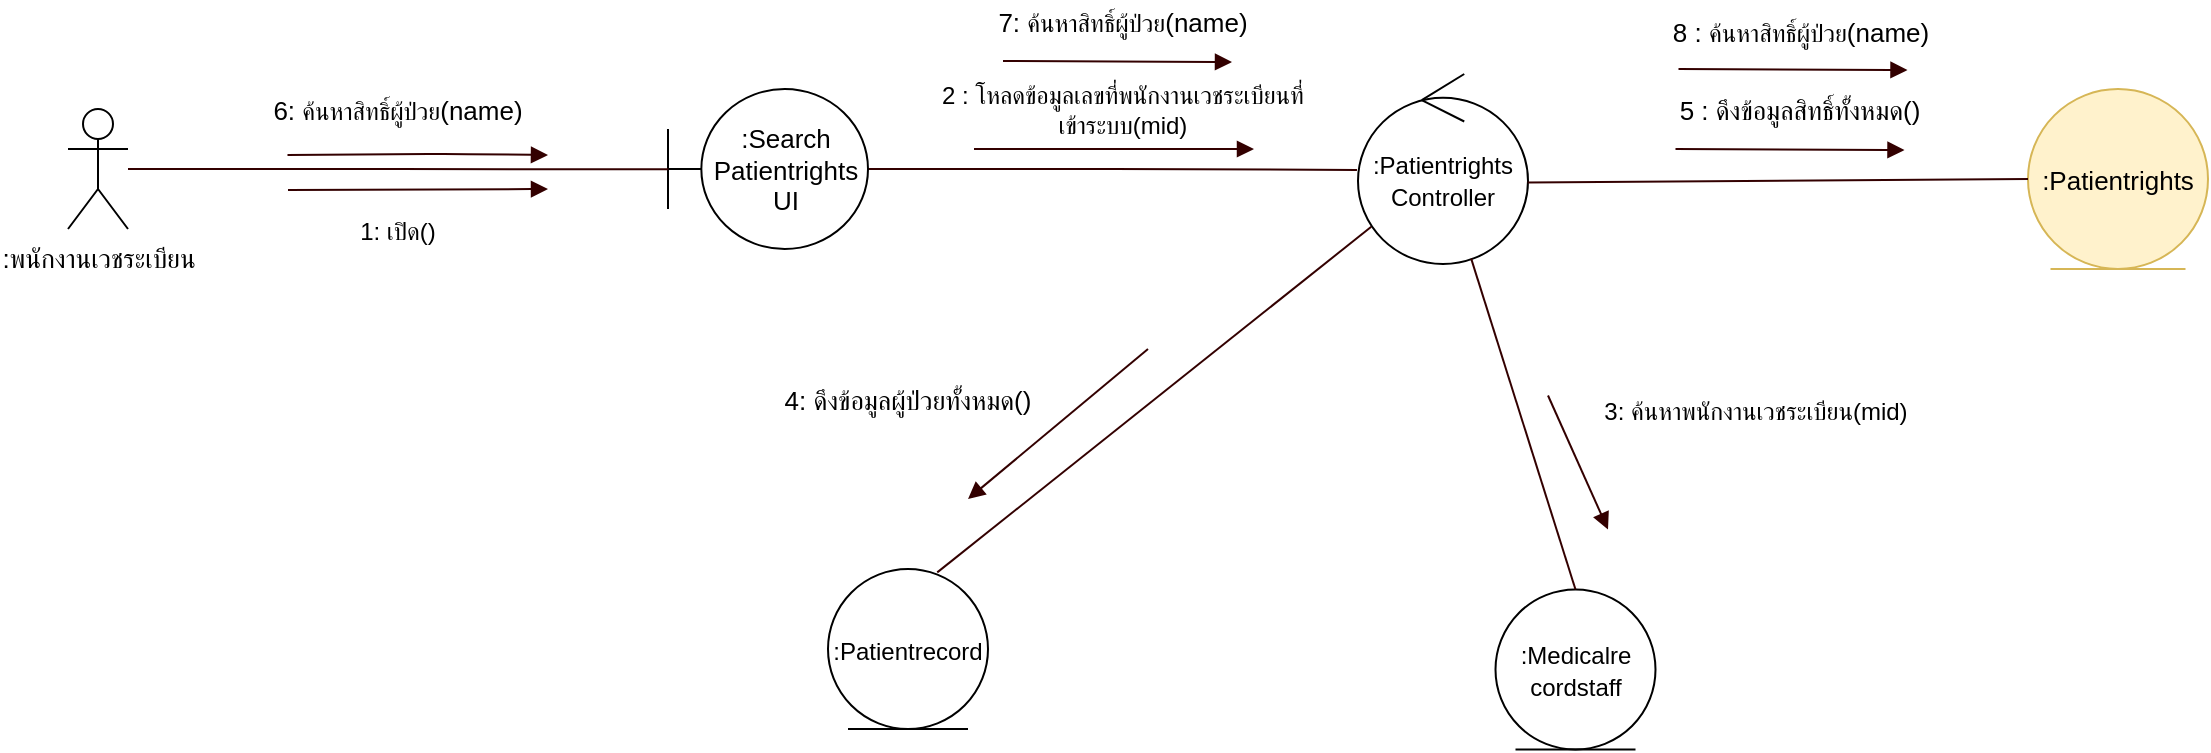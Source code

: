 <mxfile version="14.4.9" type="device" pages="6"><diagram id="bzJgOtCz7rdy3dgjKnZD" name="comu"><mxGraphModel dx="1278" dy="580" grid="1" gridSize="10" guides="1" tooltips="1" connect="1" arrows="1" fold="1" page="1" pageScale="1" pageWidth="827" pageHeight="1169" math="0" shadow="0"><root><mxCell id="LMWvbOjNEntYu6bPClK_-0"/><mxCell id="LMWvbOjNEntYu6bPClK_-1" parent="LMWvbOjNEntYu6bPClK_-0"/><mxCell id="jYiDK362KQe8xc3Rwrvr-0" value="" style="edgeStyle=orthogonalEdgeStyle;rounded=0;orthogonalLoop=1;jettySize=auto;html=1;endArrow=none;endFill=0;strokeColor=#330000;entryX=-0.006;entryY=0.505;entryDx=0;entryDy=0;entryPerimeter=0;" parent="LMWvbOjNEntYu6bPClK_-1" source="jYiDK362KQe8xc3Rwrvr-1" target="jYiDK362KQe8xc3Rwrvr-2" edge="1"><mxGeometry relative="1" as="geometry"><mxPoint x="700" y="329.5" as="targetPoint"/></mxGeometry></mxCell><mxCell id="jYiDK362KQe8xc3Rwrvr-1" value=":Search&lt;br&gt;Patientrights&lt;br style=&quot;font-size: 13px&quot;&gt;UI" style="shape=umlBoundary;whiteSpace=wrap;html=1;fontSize=13;" parent="LMWvbOjNEntYu6bPClK_-1" vertex="1"><mxGeometry x="530" y="289.5" width="100" height="80" as="geometry"/></mxCell><mxCell id="jYiDK362KQe8xc3Rwrvr-2" value="&lt;font&gt;&lt;font style=&quot;font-size: 12px&quot;&gt;:Patientrights&lt;br&gt;Controller&lt;/font&gt;&lt;br style=&quot;font-size: 13px&quot;&gt;&lt;/font&gt;" style="ellipse;shape=umlControl;whiteSpace=wrap;html=1;fontSize=13;" parent="LMWvbOjNEntYu6bPClK_-1" vertex="1"><mxGeometry x="875" y="282" width="85" height="95" as="geometry"/></mxCell><mxCell id="jYiDK362KQe8xc3Rwrvr-3" value="" style="edgeStyle=orthogonalEdgeStyle;rounded=0;orthogonalLoop=1;jettySize=auto;html=1;endArrow=none;endFill=0;strokeColor=#330000;entryX=0.002;entryY=0.502;entryDx=0;entryDy=0;entryPerimeter=0;" parent="LMWvbOjNEntYu6bPClK_-1" source="jYiDK362KQe8xc3Rwrvr-4" target="jYiDK362KQe8xc3Rwrvr-1" edge="1"><mxGeometry relative="1" as="geometry"><mxPoint x="295" y="329.5" as="targetPoint"/></mxGeometry></mxCell><mxCell id="jYiDK362KQe8xc3Rwrvr-4" value="&lt;font style=&quot;font-size: 13px&quot;&gt;:พนักงานเวชระเบียน&lt;/font&gt;" style="shape=umlActor;verticalLabelPosition=bottom;verticalAlign=top;html=1;" parent="LMWvbOjNEntYu6bPClK_-1" vertex="1"><mxGeometry x="230" y="299.5" width="30" height="60" as="geometry"/></mxCell><mxCell id="jYiDK362KQe8xc3Rwrvr-5" value="&lt;font style=&quot;font-size: 12px&quot;&gt;:Medicalre&lt;br&gt;cordstaff&lt;/font&gt;" style="ellipse;shape=umlEntity;whiteSpace=wrap;html=1;fontSize=13;" parent="LMWvbOjNEntYu6bPClK_-1" vertex="1"><mxGeometry x="943.75" y="539.75" width="80" height="80" as="geometry"/></mxCell><mxCell id="jYiDK362KQe8xc3Rwrvr-6" value="&lt;font style=&quot;font-size: 12px&quot;&gt;:Patientrecord&lt;/font&gt;" style="ellipse;shape=umlEntity;whiteSpace=wrap;html=1;fontSize=13;" parent="LMWvbOjNEntYu6bPClK_-1" vertex="1"><mxGeometry x="610" y="529.5" width="80" height="80" as="geometry"/></mxCell><mxCell id="jYiDK362KQe8xc3Rwrvr-7" value=":Patientrights" style="ellipse;shape=umlEntity;whiteSpace=wrap;html=1;fillColor=#fff2cc;strokeColor=#d6b656;fontSize=13;" parent="LMWvbOjNEntYu6bPClK_-1" vertex="1"><mxGeometry x="1210" y="289.5" width="90" height="90" as="geometry"/></mxCell><mxCell id="jYiDK362KQe8xc3Rwrvr-8" value="" style="endArrow=none;html=1;strokeColor=#330000;entryX=0.078;entryY=0.804;entryDx=0;entryDy=0;entryPerimeter=0;exitX=0.683;exitY=0.021;exitDx=0;exitDy=0;exitPerimeter=0;" parent="LMWvbOjNEntYu6bPClK_-1" source="jYiDK362KQe8xc3Rwrvr-6" target="jYiDK362KQe8xc3Rwrvr-2" edge="1"><mxGeometry width="50" height="50" relative="1" as="geometry"><mxPoint x="800" y="469.5" as="sourcePoint"/><mxPoint x="850" y="419.5" as="targetPoint"/></mxGeometry></mxCell><mxCell id="jYiDK362KQe8xc3Rwrvr-9" value="" style="endArrow=none;html=1;strokeColor=#330000;exitX=0.5;exitY=0;exitDx=0;exitDy=0;" parent="LMWvbOjNEntYu6bPClK_-1" source="jYiDK362KQe8xc3Rwrvr-5" target="jYiDK362KQe8xc3Rwrvr-2" edge="1"><mxGeometry width="50" height="50" relative="1" as="geometry"><mxPoint x="1000" y="469.5" as="sourcePoint"/><mxPoint x="1050" y="419.5" as="targetPoint"/></mxGeometry></mxCell><mxCell id="jYiDK362KQe8xc3Rwrvr-10" value="" style="endArrow=none;html=1;strokeColor=#330000;entryX=0;entryY=0.5;entryDx=0;entryDy=0;exitX=0.998;exitY=0.571;exitDx=0;exitDy=0;exitPerimeter=0;" parent="LMWvbOjNEntYu6bPClK_-1" source="jYiDK362KQe8xc3Rwrvr-2" target="jYiDK362KQe8xc3Rwrvr-7" edge="1"><mxGeometry width="50" height="50" relative="1" as="geometry"><mxPoint x="950" y="329.5" as="sourcePoint"/><mxPoint x="1050" y="419.5" as="targetPoint"/></mxGeometry></mxCell><mxCell id="jYiDK362KQe8xc3Rwrvr-11" value="&lt;font style=&quot;font-size: 12px&quot;&gt;1: เปิด()&lt;/font&gt;" style="text;html=1;strokeColor=none;fillColor=none;align=center;verticalAlign=middle;whiteSpace=wrap;rounded=0;fontSize=13;" parent="LMWvbOjNEntYu6bPClK_-1" vertex="1"><mxGeometry x="370" y="349.5" width="50" height="20" as="geometry"/></mxCell><mxCell id="jYiDK362KQe8xc3Rwrvr-12" value="" style="endArrow=block;html=1;strokeColor=#330000;endFill=1;" parent="LMWvbOjNEntYu6bPClK_-1" edge="1"><mxGeometry width="50" height="50" relative="1" as="geometry"><mxPoint x="340" y="340" as="sourcePoint"/><mxPoint x="470" y="339.5" as="targetPoint"/></mxGeometry></mxCell><mxCell id="jYiDK362KQe8xc3Rwrvr-13" value="" style="endArrow=block;html=1;strokeColor=#330000;endFill=1;" parent="LMWvbOjNEntYu6bPClK_-1" edge="1"><mxGeometry width="50" height="50" relative="1" as="geometry"><mxPoint x="770" y="419.5" as="sourcePoint"/><mxPoint x="680" y="494.5" as="targetPoint"/></mxGeometry></mxCell><mxCell id="jYiDK362KQe8xc3Rwrvr-16" value="4: ดึงข้อมูลผู้ป่วยทั้งหมด()" style="text;html=1;strokeColor=none;fillColor=none;align=center;verticalAlign=middle;whiteSpace=wrap;rounded=0;fontSize=13;" parent="LMWvbOjNEntYu6bPClK_-1" vertex="1"><mxGeometry x="570" y="434.5" width="160" height="20" as="geometry"/></mxCell><mxCell id="jYiDK362KQe8xc3Rwrvr-17" value="6:&amp;nbsp;&lt;span style=&quot;font-size: 12px&quot;&gt;ค้นหา&lt;/span&gt;&lt;span style=&quot;font-size: 12px&quot;&gt;สิทธิ์ผู้ป่วย&lt;/span&gt;(name)" style="text;html=1;strokeColor=none;fillColor=none;align=center;verticalAlign=middle;whiteSpace=wrap;rounded=0;fontSize=13;" parent="LMWvbOjNEntYu6bPClK_-1" vertex="1"><mxGeometry x="309" y="289.5" width="172" height="20" as="geometry"/></mxCell><mxCell id="jYiDK362KQe8xc3Rwrvr-18" value="" style="endArrow=block;html=1;strokeColor=#330000;endFill=1;" parent="LMWvbOjNEntYu6bPClK_-1" edge="1"><mxGeometry width="50" height="50" relative="1" as="geometry"><mxPoint x="339.75" y="322.5" as="sourcePoint"/><mxPoint x="470" y="322.5" as="targetPoint"/><Array as="points"><mxPoint x="420.25" y="322"/></Array></mxGeometry></mxCell><mxCell id="jYiDK362KQe8xc3Rwrvr-19" value="" style="endArrow=block;html=1;strokeColor=#330000;endFill=1;" parent="LMWvbOjNEntYu6bPClK_-1" edge="1"><mxGeometry width="50" height="50" relative="1" as="geometry"><mxPoint x="683" y="319.5" as="sourcePoint"/><mxPoint x="823" y="319.5" as="targetPoint"/></mxGeometry></mxCell><mxCell id="jYiDK362KQe8xc3Rwrvr-20" value="&lt;font style=&quot;font-size: 12px&quot;&gt;2 : โหลดข้อมูลเลขที่พนักงานเวชระเบียนที่เข้าระบบ(mid)&lt;/font&gt;" style="text;html=1;strokeColor=none;fillColor=none;align=center;verticalAlign=middle;whiteSpace=wrap;rounded=0;" parent="LMWvbOjNEntYu6bPClK_-1" vertex="1"><mxGeometry x="660" y="289.5" width="195" height="20" as="geometry"/></mxCell><mxCell id="jYiDK362KQe8xc3Rwrvr-21" value="&lt;font style=&quot;font-size: 12px&quot;&gt;3: ค้นหาพนักงานเวชระเบียน(mid)&lt;/font&gt;" style="text;html=1;strokeColor=none;fillColor=none;align=center;verticalAlign=middle;whiteSpace=wrap;rounded=0;fontSize=13;" parent="LMWvbOjNEntYu6bPClK_-1" vertex="1"><mxGeometry x="960" y="439.75" width="228" height="20" as="geometry"/></mxCell><mxCell id="jYiDK362KQe8xc3Rwrvr-22" value="" style="endArrow=block;html=1;strokeColor=#330000;endFill=1;" parent="LMWvbOjNEntYu6bPClK_-1" edge="1"><mxGeometry width="50" height="50" relative="1" as="geometry"><mxPoint x="970" y="442.75" as="sourcePoint"/><mxPoint x="1000" y="509.75" as="targetPoint"/></mxGeometry></mxCell><mxCell id="jYiDK362KQe8xc3Rwrvr-23" value="" style="endArrow=block;html=1;strokeColor=#330000;endFill=1;" parent="LMWvbOjNEntYu6bPClK_-1" edge="1"><mxGeometry width="50" height="50" relative="1" as="geometry"><mxPoint x="1033.75" y="319.5" as="sourcePoint"/><mxPoint x="1148.25" y="320" as="targetPoint"/></mxGeometry></mxCell><mxCell id="jYiDK362KQe8xc3Rwrvr-24" value="5 : ดึงข้อมูลสิทธิ์ทั้งหมด()" style="text;html=1;strokeColor=none;fillColor=none;align=center;verticalAlign=middle;whiteSpace=wrap;rounded=0;fontSize=13;" parent="LMWvbOjNEntYu6bPClK_-1" vertex="1"><mxGeometry x="956.25" y="289.5" width="280" height="20" as="geometry"/></mxCell><mxCell id="jYiDK362KQe8xc3Rwrvr-25" value="" style="endArrow=block;html=1;strokeColor=#330000;endFill=1;" parent="LMWvbOjNEntYu6bPClK_-1" edge="1"><mxGeometry width="50" height="50" relative="1" as="geometry"><mxPoint x="697.5" y="275.5" as="sourcePoint"/><mxPoint x="812" y="276" as="targetPoint"/></mxGeometry></mxCell><mxCell id="jYiDK362KQe8xc3Rwrvr-26" value="7:&amp;nbsp;&lt;span style=&quot;font-size: 12px&quot;&gt;ค้นหา&lt;/span&gt;&lt;span style=&quot;font-size: 12px&quot;&gt;สิทธิ์ผู้ป่วย&lt;/span&gt;(name)" style="text;html=1;strokeColor=none;fillColor=none;align=center;verticalAlign=middle;whiteSpace=wrap;rounded=0;fontSize=13;" parent="LMWvbOjNEntYu6bPClK_-1" vertex="1"><mxGeometry x="676.25" y="245.5" width="162.5" height="20" as="geometry"/></mxCell><mxCell id="jYiDK362KQe8xc3Rwrvr-27" value="8 :&amp;nbsp;&lt;span style=&quot;font-size: 12px&quot;&gt;ค้นหา&lt;/span&gt;&lt;span style=&quot;font-size: 12px&quot;&gt;สิทธิ์ผู้ป่วย&lt;/span&gt;(name)" style="text;html=1;strokeColor=none;fillColor=none;align=center;verticalAlign=middle;whiteSpace=wrap;rounded=0;fontSize=13;" parent="LMWvbOjNEntYu6bPClK_-1" vertex="1"><mxGeometry x="960" y="251" width="272.5" height="20" as="geometry"/></mxCell><mxCell id="jYiDK362KQe8xc3Rwrvr-28" value="" style="endArrow=block;html=1;strokeColor=#330000;endFill=1;" parent="LMWvbOjNEntYu6bPClK_-1" edge="1"><mxGeometry width="50" height="50" relative="1" as="geometry"><mxPoint x="1035.25" y="279.5" as="sourcePoint"/><mxPoint x="1149.75" y="280" as="targetPoint"/></mxGeometry></mxCell></root></mxGraphModel></diagram><diagram id="uq04VEFEQE6Xi56XoTHK" name="Communication Diagram"><mxGraphModel dx="2105" dy="580" grid="1" gridSize="10" guides="1" tooltips="1" connect="1" arrows="1" fold="1" page="1" pageScale="1" pageWidth="827" pageHeight="1169" math="0" shadow="0"><root><mxCell id="0"/><mxCell id="1" parent="0"/><mxCell id="2" value="" style="edgeStyle=orthogonalEdgeStyle;rounded=0;orthogonalLoop=1;jettySize=auto;html=1;endArrow=none;endFill=0;strokeColor=#330000;entryX=-0.006;entryY=0.505;entryDx=0;entryDy=0;entryPerimeter=0;" parent="1" source="3" target="4" edge="1"><mxGeometry relative="1" as="geometry"><mxPoint x="250" y="510" as="targetPoint"/></mxGeometry></mxCell><mxCell id="3" value=":Search&lt;br&gt;Patientrights&lt;br style=&quot;font-size: 13px&quot;&gt;UI" style="shape=umlBoundary;whiteSpace=wrap;html=1;fontSize=13;" parent="1" vertex="1"><mxGeometry x="80" y="470" width="100" height="80" as="geometry"/></mxCell><mxCell id="4" value="&lt;font&gt;&lt;font style=&quot;font-size: 12px&quot;&gt;:Patientrights&lt;br&gt;Controller&lt;/font&gt;&lt;br style=&quot;font-size: 13px&quot;&gt;&lt;/font&gt;" style="ellipse;shape=umlControl;whiteSpace=wrap;html=1;fontSize=13;" parent="1" vertex="1"><mxGeometry x="425" y="462.5" width="85" height="95" as="geometry"/></mxCell><mxCell id="5" value="" style="edgeStyle=orthogonalEdgeStyle;rounded=0;orthogonalLoop=1;jettySize=auto;html=1;endArrow=none;endFill=0;strokeColor=#330000;entryX=0.002;entryY=0.502;entryDx=0;entryDy=0;entryPerimeter=0;" parent="1" source="6" target="3" edge="1"><mxGeometry relative="1" as="geometry"><mxPoint x="-155" y="510" as="targetPoint"/></mxGeometry></mxCell><mxCell id="6" value="&lt;font style=&quot;font-size: 13px&quot;&gt;:พนักงานเวชระเบียน&lt;/font&gt;" style="shape=umlActor;verticalLabelPosition=bottom;verticalAlign=top;html=1;" parent="1" vertex="1"><mxGeometry x="-220" y="480" width="30" height="60" as="geometry"/></mxCell><mxCell id="8" value="&lt;font style=&quot;font-size: 12px&quot;&gt;:&lt;/font&gt;&lt;span style=&quot;font-size: 12px&quot;&gt;Ability&lt;br&gt;patientrights&lt;/span&gt;" style="ellipse;shape=umlEntity;whiteSpace=wrap;html=1;fontSize=14;" parent="1" vertex="1"><mxGeometry x="355.5" y="790" width="80" height="80" as="geometry"/></mxCell><mxCell id="9" value="&lt;font style=&quot;font-size: 12px&quot;&gt;:Insurance&lt;/font&gt;" style="ellipse;shape=umlEntity;whiteSpace=wrap;html=1;fontSize=13;" parent="1" vertex="1"><mxGeometry x="602.5" y="770" width="80" height="80" as="geometry"/></mxCell><mxCell id="10" value="&lt;font style=&quot;font-size: 12px&quot;&gt;:Medicalre&lt;br&gt;cordstaff&lt;/font&gt;" style="ellipse;shape=umlEntity;whiteSpace=wrap;html=1;fontSize=13;" parent="1" vertex="1"><mxGeometry x="760" y="640" width="80" height="80" as="geometry"/></mxCell><mxCell id="11" value="&lt;font style=&quot;font-size: 12px&quot;&gt;:Patientrecord&lt;/font&gt;" style="ellipse;shape=umlEntity;whiteSpace=wrap;html=1;fontSize=13;" parent="1" vertex="1"><mxGeometry x="160" y="710" width="80" height="80" as="geometry"/></mxCell><mxCell id="12" value=":Patientrights" style="ellipse;shape=umlEntity;whiteSpace=wrap;html=1;fillColor=#fff2cc;strokeColor=#d6b656;fontSize=13;" parent="1" vertex="1"><mxGeometry x="760" y="470" width="90" height="90" as="geometry"/></mxCell><mxCell id="14" value="" style="endArrow=none;html=1;strokeColor=#330000;entryX=0.078;entryY=0.804;entryDx=0;entryDy=0;entryPerimeter=0;exitX=0.683;exitY=0.021;exitDx=0;exitDy=0;exitPerimeter=0;" parent="1" source="11" target="4" edge="1"><mxGeometry width="50" height="50" relative="1" as="geometry"><mxPoint x="350" y="650" as="sourcePoint"/><mxPoint x="400" y="600" as="targetPoint"/></mxGeometry></mxCell><mxCell id="15" value="" style="endArrow=none;html=1;strokeColor=#330000;exitX=0.5;exitY=0;exitDx=0;exitDy=0;" parent="1" source="8" target="4" edge="1"><mxGeometry width="50" height="50" relative="1" as="geometry"><mxPoint x="350" y="710" as="sourcePoint"/><mxPoint x="400" y="660" as="targetPoint"/></mxGeometry></mxCell><mxCell id="16" value="" style="endArrow=none;html=1;strokeColor=#330000;exitX=0.373;exitY=0.041;exitDx=0;exitDy=0;entryX=0.769;entryY=0.942;entryDx=0;entryDy=0;entryPerimeter=0;exitPerimeter=0;" parent="1" source="9" target="4" edge="1"><mxGeometry width="50" height="50" relative="1" as="geometry"><mxPoint x="550" y="710" as="sourcePoint"/><mxPoint x="480" y="538" as="targetPoint"/></mxGeometry></mxCell><mxCell id="17" value="" style="endArrow=none;html=1;strokeColor=#330000;entryX=0.965;entryY=0.725;entryDx=0;entryDy=0;entryPerimeter=0;exitX=0;exitY=0;exitDx=0;exitDy=0;" parent="1" source="10" target="4" edge="1"><mxGeometry width="50" height="50" relative="1" as="geometry"><mxPoint x="550" y="650" as="sourcePoint"/><mxPoint x="600" y="600" as="targetPoint"/></mxGeometry></mxCell><mxCell id="18" value="" style="endArrow=none;html=1;strokeColor=#330000;entryX=0;entryY=0.5;entryDx=0;entryDy=0;exitX=0.998;exitY=0.571;exitDx=0;exitDy=0;exitPerimeter=0;" parent="1" source="4" target="12" edge="1"><mxGeometry width="50" height="50" relative="1" as="geometry"><mxPoint x="500" y="510" as="sourcePoint"/><mxPoint x="600" y="600" as="targetPoint"/></mxGeometry></mxCell><mxCell id="19" value="&lt;font style=&quot;font-size: 12px&quot;&gt;1: เปิด()&lt;/font&gt;" style="text;html=1;strokeColor=none;fillColor=none;align=center;verticalAlign=middle;whiteSpace=wrap;rounded=0;fontSize=13;" parent="1" vertex="1"><mxGeometry x="-80" y="530" width="50" height="20" as="geometry"/></mxCell><mxCell id="20" value="" style="endArrow=block;html=1;strokeColor=#330000;endFill=1;" parent="1" edge="1"><mxGeometry width="50" height="50" relative="1" as="geometry"><mxPoint x="-120" y="520" as="sourcePoint"/><mxPoint x="20" y="520" as="targetPoint"/></mxGeometry></mxCell><mxCell id="h2szp2nauUafBG718fgF-27" value="" style="endArrow=block;html=1;strokeColor=#330000;endFill=1;" parent="1" edge="1"><mxGeometry width="50" height="50" relative="1" as="geometry"><mxPoint x="320" y="600" as="sourcePoint"/><mxPoint x="230" y="675" as="targetPoint"/></mxGeometry></mxCell><mxCell id="h2szp2nauUafBG718fgF-29" value="" style="endArrow=block;html=1;strokeColor=#330000;endFill=1;" parent="1" edge="1"><mxGeometry width="50" height="50" relative="1" as="geometry"><mxPoint x="247.5" y="461.5" as="sourcePoint"/><mxPoint x="362" y="462" as="targetPoint"/></mxGeometry></mxCell><mxCell id="h2szp2nauUafBG718fgF-31" value="" style="endArrow=block;html=1;strokeColor=#330000;endFill=1;" parent="1" edge="1"><mxGeometry width="50" height="50" relative="1" as="geometry"><mxPoint x="430" y="640" as="sourcePoint"/><mxPoint x="400" y="740" as="targetPoint"/></mxGeometry></mxCell><mxCell id="h2szp2nauUafBG718fgF-36" value="" style="endArrow=block;html=1;strokeColor=#330000;endFill=1;" parent="1" edge="1"><mxGeometry width="50" height="50" relative="1" as="geometry"><mxPoint x="540" y="640" as="sourcePoint"/><mxPoint x="590" y="730" as="targetPoint"/></mxGeometry></mxCell><mxCell id="h2szp2nauUafBG718fgF-37" value="6: ดึงข้อมูลทั้งหมด()" style="text;html=1;strokeColor=none;fillColor=none;align=center;verticalAlign=middle;whiteSpace=wrap;rounded=0;fontSize=13;" parent="1" vertex="1"><mxGeometry x="610" y="540" width="120" height="20" as="geometry"/></mxCell><mxCell id="h2szp2nauUafBG718fgF-38" value="" style="endArrow=block;html=1;strokeColor=#330000;endFill=1;" parent="1" edge="1"><mxGeometry width="50" height="50" relative="1" as="geometry"><mxPoint x="597.5" y="557.5" as="sourcePoint"/><mxPoint x="687.5" y="602.5" as="targetPoint"/></mxGeometry></mxCell><mxCell id="z9MVR2eJeC6F_kS9CsIq-20" value="4: ดึงข้อมูลทั้งหมด()" style="text;html=1;strokeColor=none;fillColor=none;align=center;verticalAlign=middle;whiteSpace=wrap;rounded=0;fontSize=13;" parent="1" vertex="1"><mxGeometry x="247.5" y="431.5" width="120" height="20" as="geometry"/></mxCell><mxCell id="z9MVR2eJeC6F_kS9CsIq-21" value="6: ดึงข้อมูลผู้ป่วยทั้งหมด()" style="text;html=1;strokeColor=none;fillColor=none;align=center;verticalAlign=middle;whiteSpace=wrap;rounded=0;fontSize=13;" parent="1" vertex="1"><mxGeometry x="120" y="615" width="160" height="20" as="geometry"/></mxCell><mxCell id="z9MVR2eJeC6F_kS9CsIq-22" value="6: ดึงข้อมูลทั้งหมด()" style="text;html=1;strokeColor=none;fillColor=none;align=center;verticalAlign=middle;whiteSpace=wrap;rounded=0;fontSize=13;" parent="1" vertex="1"><mxGeometry x="447.5" y="680" width="120" height="20" as="geometry"/></mxCell><mxCell id="z9MVR2eJeC6F_kS9CsIq-23" value="6: ดึงข้อมูลทั้งหมด()" style="text;html=1;strokeColor=none;fillColor=none;align=center;verticalAlign=middle;whiteSpace=wrap;rounded=0;fontSize=13;" parent="1" vertex="1"><mxGeometry x="294" y="665" width="120" height="20" as="geometry"/></mxCell><mxCell id="z9MVR2eJeC6F_kS9CsIq-24" value="7:&amp;nbsp;&lt;span style=&quot;font-size: 12px&quot;&gt;ค้นหา&lt;/span&gt;&lt;span style=&quot;font-size: 12px&quot;&gt;สิทธิ์ผู้ป่วย&lt;/span&gt;(name)" style="text;html=1;strokeColor=none;fillColor=none;align=center;verticalAlign=middle;whiteSpace=wrap;rounded=0;fontSize=13;" parent="1" vertex="1"><mxGeometry x="-141" y="470" width="172" height="20" as="geometry"/></mxCell><mxCell id="z9MVR2eJeC6F_kS9CsIq-25" value="" style="endArrow=block;html=1;strokeColor=#330000;endFill=1;" parent="1" edge="1"><mxGeometry width="50" height="50" relative="1" as="geometry"><mxPoint x="-110.25" y="503" as="sourcePoint"/><mxPoint x="20" y="503" as="targetPoint"/><Array as="points"><mxPoint x="-29.75" y="502.5"/></Array></mxGeometry></mxCell><mxCell id="zBfoiULTujSo1-oZpwFO-20" value="" style="endArrow=block;html=1;strokeColor=#330000;endFill=1;" parent="1" edge="1"><mxGeometry width="50" height="50" relative="1" as="geometry"><mxPoint x="233" y="500" as="sourcePoint"/><mxPoint x="373" y="500" as="targetPoint"/></mxGeometry></mxCell><mxCell id="zBfoiULTujSo1-oZpwFO-21" value="&lt;font style=&quot;font-size: 12px&quot;&gt;2 : โหลดข้อมูลเลขที่พนักงานเวชระเบียนที่เข้าระบบ(mid)&lt;/font&gt;" style="text;html=1;strokeColor=none;fillColor=none;align=center;verticalAlign=middle;whiteSpace=wrap;rounded=0;" parent="1" vertex="1"><mxGeometry x="210" y="470" width="195" height="20" as="geometry"/></mxCell><mxCell id="zBfoiULTujSo1-oZpwFO-22" value="&lt;font style=&quot;font-size: 12px&quot;&gt;3: ค้นหาพนักงานเวชระเบียน(mid)&lt;/font&gt;" style="text;html=1;strokeColor=none;fillColor=none;align=center;verticalAlign=middle;whiteSpace=wrap;rounded=0;fontSize=13;" parent="1" vertex="1"><mxGeometry x="692" y="585" width="228" height="20" as="geometry"/></mxCell><mxCell id="zBfoiULTujSo1-oZpwFO-23" value="" style="endArrow=block;html=1;strokeColor=#330000;endFill=1;" parent="1" edge="1"><mxGeometry width="50" height="50" relative="1" as="geometry"><mxPoint x="690" y="608" as="sourcePoint"/><mxPoint x="760" y="638" as="targetPoint"/></mxGeometry></mxCell><mxCell id="9xPJgWfNeSfDZ_Khho-b-20" value="" style="endArrow=block;html=1;strokeColor=#330000;endFill=1;" parent="1" edge="1"><mxGeometry width="50" height="50" relative="1" as="geometry"><mxPoint x="583.75" y="500" as="sourcePoint"/><mxPoint x="698.25" y="500.5" as="targetPoint"/></mxGeometry></mxCell><mxCell id="9xPJgWfNeSfDZ_Khho-b-21" value="5: ดึงข้อมูลสิทธิ์ทั้งหมด()" style="text;html=1;strokeColor=none;fillColor=none;align=center;verticalAlign=middle;whiteSpace=wrap;rounded=0;fontSize=13;" parent="1" vertex="1"><mxGeometry x="573.75" y="470" width="137.5" height="20" as="geometry"/></mxCell><mxCell id="1nXE--oQEknWn3eENVXs-20" value="" style="endArrow=block;html=1;strokeColor=#330000;endFill=1;" parent="1" edge="1"><mxGeometry width="50" height="50" relative="1" as="geometry"><mxPoint x="247.5" y="430.5" as="sourcePoint"/><mxPoint x="362" y="431" as="targetPoint"/></mxGeometry></mxCell><mxCell id="1nXE--oQEknWn3eENVXs-21" value="8:&amp;nbsp;&lt;span style=&quot;font-size: 12px&quot;&gt;ค้นหา&lt;/span&gt;&lt;span style=&quot;font-size: 12px&quot;&gt;สิทธิ์ผู้ป่วย&lt;/span&gt;(name)" style="text;html=1;strokeColor=none;fillColor=none;align=center;verticalAlign=middle;whiteSpace=wrap;rounded=0;fontSize=13;" parent="1" vertex="1"><mxGeometry x="226.25" y="400.5" width="162.5" height="20" as="geometry"/></mxCell><mxCell id="1nXE--oQEknWn3eENVXs-22" value="9:&amp;nbsp;&lt;span style=&quot;font-size: 12px&quot;&gt;ค้นหา&lt;/span&gt;&lt;span style=&quot;font-size: 12px&quot;&gt;สิทธิ์ผู้ป่วย&lt;/span&gt;(name)" style="text;html=1;strokeColor=none;fillColor=none;align=center;verticalAlign=middle;whiteSpace=wrap;rounded=0;fontSize=13;" parent="1" vertex="1"><mxGeometry x="567.5" y="431.5" width="162.5" height="20" as="geometry"/></mxCell><mxCell id="1nXE--oQEknWn3eENVXs-23" value="" style="endArrow=block;html=1;strokeColor=#330000;endFill=1;" parent="1" edge="1"><mxGeometry width="50" height="50" relative="1" as="geometry"><mxPoint x="585.25" y="460" as="sourcePoint"/><mxPoint x="699.75" y="460.5" as="targetPoint"/></mxGeometry></mxCell><mxCell id="1nXE--oQEknWn3eENVXs-24" value="" style="edgeStyle=orthogonalEdgeStyle;rounded=0;orthogonalLoop=1;jettySize=auto;html=1;endArrow=none;endFill=0;strokeColor=#330000;entryX=-0.006;entryY=0.505;entryDx=0;entryDy=0;entryPerimeter=0;" parent="1" source="1nXE--oQEknWn3eENVXs-25" target="1nXE--oQEknWn3eENVXs-26" edge="1"><mxGeometry relative="1" as="geometry"><mxPoint x="207.5" y="1179.5" as="targetPoint"/></mxGeometry></mxCell><mxCell id="1nXE--oQEknWn3eENVXs-25" value=":Search&lt;br&gt;Patientrights&lt;br style=&quot;font-size: 13px&quot;&gt;UI" style="shape=umlBoundary;whiteSpace=wrap;html=1;fontSize=13;" parent="1" vertex="1"><mxGeometry x="37.5" y="1139.5" width="100" height="80" as="geometry"/></mxCell><mxCell id="1nXE--oQEknWn3eENVXs-26" value="&lt;font&gt;&lt;font style=&quot;font-size: 12px&quot;&gt;:Patientrights&lt;br&gt;Controller&lt;/font&gt;&lt;br style=&quot;font-size: 13px&quot;&gt;&lt;/font&gt;" style="ellipse;shape=umlControl;whiteSpace=wrap;html=1;fontSize=13;" parent="1" vertex="1"><mxGeometry x="382.5" y="1132" width="85" height="95" as="geometry"/></mxCell><mxCell id="1nXE--oQEknWn3eENVXs-27" value="" style="edgeStyle=orthogonalEdgeStyle;rounded=0;orthogonalLoop=1;jettySize=auto;html=1;endArrow=none;endFill=0;strokeColor=#330000;entryX=0.002;entryY=0.502;entryDx=0;entryDy=0;entryPerimeter=0;" parent="1" source="1nXE--oQEknWn3eENVXs-28" target="1nXE--oQEknWn3eENVXs-25" edge="1"><mxGeometry relative="1" as="geometry"><mxPoint x="-197.5" y="1179.5" as="targetPoint"/></mxGeometry></mxCell><mxCell id="1nXE--oQEknWn3eENVXs-28" value="&lt;font style=&quot;font-size: 13px&quot;&gt;:พนักงานเวชระเบียน&lt;/font&gt;" style="shape=umlActor;verticalLabelPosition=bottom;verticalAlign=top;html=1;" parent="1" vertex="1"><mxGeometry x="-262.5" y="1149.5" width="30" height="60" as="geometry"/></mxCell><mxCell id="1nXE--oQEknWn3eENVXs-29" value="&lt;font style=&quot;font-size: 12px&quot;&gt;:&lt;/font&gt;&lt;span style=&quot;font-size: 12px&quot;&gt;Ability&lt;br&gt;patientrights&lt;/span&gt;" style="ellipse;shape=umlEntity;whiteSpace=wrap;html=1;fontSize=14;" parent="1" vertex="1"><mxGeometry x="313" y="1459.5" width="80" height="80" as="geometry"/></mxCell><mxCell id="1nXE--oQEknWn3eENVXs-30" value="&lt;font style=&quot;font-size: 12px&quot;&gt;:Insurance&lt;/font&gt;" style="ellipse;shape=umlEntity;whiteSpace=wrap;html=1;fontSize=13;" parent="1" vertex="1"><mxGeometry x="560" y="1439.5" width="80" height="80" as="geometry"/></mxCell><mxCell id="1nXE--oQEknWn3eENVXs-31" value="&lt;font style=&quot;font-size: 12px&quot;&gt;:Medicalre&lt;br&gt;cordstaff&lt;/font&gt;" style="ellipse;shape=umlEntity;whiteSpace=wrap;html=1;fontSize=13;" parent="1" vertex="1"><mxGeometry x="780" y="1379.5" width="80" height="80" as="geometry"/></mxCell><mxCell id="1nXE--oQEknWn3eENVXs-32" value="&lt;font style=&quot;font-size: 12px&quot;&gt;:Patientrecord&lt;/font&gt;" style="ellipse;shape=umlEntity;whiteSpace=wrap;html=1;fontSize=13;" parent="1" vertex="1"><mxGeometry x="117.5" y="1379.5" width="80" height="80" as="geometry"/></mxCell><mxCell id="1nXE--oQEknWn3eENVXs-33" value=":Patientrights" style="ellipse;shape=umlEntity;whiteSpace=wrap;html=1;fillColor=#fff2cc;strokeColor=#d6b656;fontSize=13;" parent="1" vertex="1"><mxGeometry x="717.5" y="1139.5" width="90" height="90" as="geometry"/></mxCell><mxCell id="1nXE--oQEknWn3eENVXs-34" value="" style="endArrow=none;html=1;strokeColor=#330000;entryX=0.078;entryY=0.804;entryDx=0;entryDy=0;entryPerimeter=0;exitX=0.683;exitY=0.021;exitDx=0;exitDy=0;exitPerimeter=0;" parent="1" source="1nXE--oQEknWn3eENVXs-32" target="1nXE--oQEknWn3eENVXs-26" edge="1"><mxGeometry width="50" height="50" relative="1" as="geometry"><mxPoint x="307.5" y="1319.5" as="sourcePoint"/><mxPoint x="357.5" y="1269.5" as="targetPoint"/></mxGeometry></mxCell><mxCell id="1nXE--oQEknWn3eENVXs-35" value="" style="endArrow=none;html=1;strokeColor=#330000;exitX=0.5;exitY=0;exitDx=0;exitDy=0;" parent="1" source="1nXE--oQEknWn3eENVXs-29" target="1nXE--oQEknWn3eENVXs-26" edge="1"><mxGeometry width="50" height="50" relative="1" as="geometry"><mxPoint x="307.5" y="1379.5" as="sourcePoint"/><mxPoint x="357.5" y="1329.5" as="targetPoint"/></mxGeometry></mxCell><mxCell id="1nXE--oQEknWn3eENVXs-36" value="" style="endArrow=none;html=1;strokeColor=#330000;exitX=0.373;exitY=0.041;exitDx=0;exitDy=0;entryX=0.769;entryY=0.942;entryDx=0;entryDy=0;entryPerimeter=0;exitPerimeter=0;" parent="1" source="1nXE--oQEknWn3eENVXs-30" target="1nXE--oQEknWn3eENVXs-26" edge="1"><mxGeometry width="50" height="50" relative="1" as="geometry"><mxPoint x="507.5" y="1379.5" as="sourcePoint"/><mxPoint x="437.5" y="1207.5" as="targetPoint"/></mxGeometry></mxCell><mxCell id="1nXE--oQEknWn3eENVXs-37" value="" style="endArrow=none;html=1;strokeColor=#330000;entryX=0.965;entryY=0.725;entryDx=0;entryDy=0;entryPerimeter=0;exitX=0;exitY=0;exitDx=0;exitDy=0;" parent="1" source="1nXE--oQEknWn3eENVXs-31" target="1nXE--oQEknWn3eENVXs-26" edge="1"><mxGeometry width="50" height="50" relative="1" as="geometry"><mxPoint x="507.5" y="1319.5" as="sourcePoint"/><mxPoint x="557.5" y="1269.5" as="targetPoint"/></mxGeometry></mxCell><mxCell id="1nXE--oQEknWn3eENVXs-38" value="" style="endArrow=none;html=1;strokeColor=#330000;entryX=0;entryY=0.5;entryDx=0;entryDy=0;exitX=0.998;exitY=0.571;exitDx=0;exitDy=0;exitPerimeter=0;" parent="1" source="1nXE--oQEknWn3eENVXs-26" target="1nXE--oQEknWn3eENVXs-33" edge="1"><mxGeometry width="50" height="50" relative="1" as="geometry"><mxPoint x="457.5" y="1179.5" as="sourcePoint"/><mxPoint x="557.5" y="1269.5" as="targetPoint"/></mxGeometry></mxCell><mxCell id="1nXE--oQEknWn3eENVXs-39" value="&lt;font style=&quot;font-size: 12px&quot;&gt;1: เปิด()&lt;/font&gt;" style="text;html=1;strokeColor=none;fillColor=none;align=center;verticalAlign=middle;whiteSpace=wrap;rounded=0;fontSize=13;" parent="1" vertex="1"><mxGeometry x="-122.5" y="1199.5" width="50" height="20" as="geometry"/></mxCell><mxCell id="1nXE--oQEknWn3eENVXs-40" value="" style="endArrow=block;html=1;strokeColor=#330000;endFill=1;" parent="1" edge="1"><mxGeometry width="50" height="50" relative="1" as="geometry"><mxPoint x="-162.5" y="1189.5" as="sourcePoint"/><mxPoint x="-22.5" y="1189.5" as="targetPoint"/></mxGeometry></mxCell><mxCell id="1nXE--oQEknWn3eENVXs-41" value="" style="endArrow=block;html=1;strokeColor=#330000;endFill=1;" parent="1" edge="1"><mxGeometry width="50" height="50" relative="1" as="geometry"><mxPoint x="257.5" y="1290" as="sourcePoint"/><mxPoint x="167.5" y="1365" as="targetPoint"/></mxGeometry></mxCell><mxCell id="1nXE--oQEknWn3eENVXs-42" value="" style="endArrow=block;html=1;strokeColor=#330000;endFill=1;" parent="1" edge="1"><mxGeometry width="50" height="50" relative="1" as="geometry"><mxPoint x="205" y="1131" as="sourcePoint"/><mxPoint x="319.5" y="1131.5" as="targetPoint"/></mxGeometry></mxCell><mxCell id="1nXE--oQEknWn3eENVXs-43" value="" style="endArrow=block;html=1;strokeColor=#330000;endFill=1;" parent="1" edge="1"><mxGeometry width="50" height="50" relative="1" as="geometry"><mxPoint x="360" y="1400" as="sourcePoint"/><mxPoint x="345.5" y="1449.5" as="targetPoint"/></mxGeometry></mxCell><mxCell id="1nXE--oQEknWn3eENVXs-44" value="" style="endArrow=block;html=1;strokeColor=#330000;endFill=1;" parent="1" edge="1"><mxGeometry width="50" height="50" relative="1" as="geometry"><mxPoint x="540" y="1390" as="sourcePoint"/><mxPoint x="567.5" y="1439.5" as="targetPoint"/></mxGeometry></mxCell><mxCell id="1nXE--oQEknWn3eENVXs-45" value="6: ดึงข้อมูลทั้งหมด()" style="text;html=1;strokeColor=none;fillColor=none;align=center;verticalAlign=middle;whiteSpace=wrap;rounded=0;fontSize=13;" parent="1" vertex="1"><mxGeometry x="632.5" y="1262.5" width="120" height="20" as="geometry"/></mxCell><mxCell id="1nXE--oQEknWn3eENVXs-46" value="" style="endArrow=block;html=1;strokeColor=#330000;endFill=1;" parent="1" edge="1"><mxGeometry width="50" height="50" relative="1" as="geometry"><mxPoint x="620" y="1280" as="sourcePoint"/><mxPoint x="710" y="1325" as="targetPoint"/></mxGeometry></mxCell><mxCell id="1nXE--oQEknWn3eENVXs-47" value="4: ดึงข้อมูลทั้งหมด()" style="text;html=1;strokeColor=none;fillColor=none;align=center;verticalAlign=middle;whiteSpace=wrap;rounded=0;fontSize=13;" parent="1" vertex="1"><mxGeometry x="205" y="1101" width="120" height="20" as="geometry"/></mxCell><mxCell id="1nXE--oQEknWn3eENVXs-48" value="9: ดึงข้อมูลผู้ป่วยทั้งหมด()" style="text;html=1;strokeColor=none;fillColor=none;align=center;verticalAlign=middle;whiteSpace=wrap;rounded=0;fontSize=13;" parent="1" vertex="1"><mxGeometry x="57.5" y="1305" width="160" height="20" as="geometry"/></mxCell><mxCell id="1nXE--oQEknWn3eENVXs-49" value="7: ดึงข้อมูลทั้งหมด()" style="text;html=1;strokeColor=none;fillColor=none;align=center;verticalAlign=middle;whiteSpace=wrap;rounded=0;fontSize=13;" parent="1" vertex="1"><mxGeometry x="435.5" y="1409.5" width="120" height="20" as="geometry"/></mxCell><mxCell id="1nXE--oQEknWn3eENVXs-50" value="8: ดึงข้อมูลทั้งหมด()" style="text;html=1;strokeColor=none;fillColor=none;align=center;verticalAlign=middle;whiteSpace=wrap;rounded=0;fontSize=13;" parent="1" vertex="1"><mxGeometry x="235.5" y="1400" width="120" height="20" as="geometry"/></mxCell><mxCell id="1nXE--oQEknWn3eENVXs-51" value="10:&amp;nbsp;&lt;span style=&quot;font-size: 12px&quot;&gt;ค้นหา&lt;/span&gt;&lt;span style=&quot;font-size: 12px&quot;&gt;สิทธิ์ผู้ป่วย&lt;/span&gt;(name)" style="text;html=1;strokeColor=none;fillColor=none;align=center;verticalAlign=middle;whiteSpace=wrap;rounded=0;fontSize=13;" parent="1" vertex="1"><mxGeometry x="-183.5" y="1139.5" width="172" height="20" as="geometry"/></mxCell><mxCell id="1nXE--oQEknWn3eENVXs-52" value="" style="endArrow=block;html=1;strokeColor=#330000;endFill=1;" parent="1" edge="1"><mxGeometry width="50" height="50" relative="1" as="geometry"><mxPoint x="-152.75" y="1172.5" as="sourcePoint"/><mxPoint x="-22.5" y="1172.5" as="targetPoint"/><Array as="points"><mxPoint x="-72.25" y="1172"/></Array></mxGeometry></mxCell><mxCell id="1nXE--oQEknWn3eENVXs-53" value="" style="endArrow=block;html=1;strokeColor=#330000;endFill=1;" parent="1" edge="1"><mxGeometry width="50" height="50" relative="1" as="geometry"><mxPoint x="190.5" y="1169.5" as="sourcePoint"/><mxPoint x="330.5" y="1169.5" as="targetPoint"/></mxGeometry></mxCell><mxCell id="1nXE--oQEknWn3eENVXs-54" value="&lt;font style=&quot;font-size: 12px&quot;&gt;2 : โหลดข้อมูลเลขที่พนักงานเวชระเบียนที่เข้าระบบ(mid)&lt;/font&gt;" style="text;html=1;strokeColor=none;fillColor=none;align=center;verticalAlign=middle;whiteSpace=wrap;rounded=0;" parent="1" vertex="1"><mxGeometry x="167.5" y="1139.5" width="195" height="20" as="geometry"/></mxCell><mxCell id="1nXE--oQEknWn3eENVXs-55" value="&lt;font style=&quot;font-size: 12px&quot;&gt;3: ค้นหาพนักงานเวชระเบียน(mid)&lt;/font&gt;" style="text;html=1;strokeColor=none;fillColor=none;align=center;verticalAlign=middle;whiteSpace=wrap;rounded=0;fontSize=13;" parent="1" vertex="1"><mxGeometry x="719.5" y="1321.5" width="228" height="20" as="geometry"/></mxCell><mxCell id="1nXE--oQEknWn3eENVXs-56" value="" style="endArrow=block;html=1;strokeColor=#330000;endFill=1;exitX=0;exitY=0.75;exitDx=0;exitDy=0;" parent="1" source="1nXE--oQEknWn3eENVXs-55" edge="1"><mxGeometry width="50" height="50" relative="1" as="geometry"><mxPoint x="717.5" y="1344.5" as="sourcePoint"/><mxPoint x="787.5" y="1374.5" as="targetPoint"/></mxGeometry></mxCell><mxCell id="1nXE--oQEknWn3eENVXs-57" value="" style="endArrow=block;html=1;strokeColor=#330000;endFill=1;" parent="1" edge="1"><mxGeometry width="50" height="50" relative="1" as="geometry"><mxPoint x="541.25" y="1169.5" as="sourcePoint"/><mxPoint x="655.75" y="1170" as="targetPoint"/></mxGeometry></mxCell><mxCell id="1nXE--oQEknWn3eENVXs-58" value="5: ดึงข้อมูลสิทธิ์ทั้งหมด()" style="text;html=1;strokeColor=none;fillColor=none;align=center;verticalAlign=middle;whiteSpace=wrap;rounded=0;fontSize=13;" parent="1" vertex="1"><mxGeometry x="531.25" y="1139.5" width="137.5" height="20" as="geometry"/></mxCell><mxCell id="1nXE--oQEknWn3eENVXs-59" value="" style="endArrow=block;html=1;strokeColor=#330000;endFill=1;" parent="1" edge="1"><mxGeometry width="50" height="50" relative="1" as="geometry"><mxPoint x="205" y="1100" as="sourcePoint"/><mxPoint x="319.5" y="1100.5" as="targetPoint"/></mxGeometry></mxCell><mxCell id="1nXE--oQEknWn3eENVXs-60" value="11:&amp;nbsp;&lt;span style=&quot;font-size: 12px&quot;&gt;ค้นหา&lt;/span&gt;&lt;span style=&quot;font-size: 12px&quot;&gt;สิทธิ์ผู้ป่วย&lt;/span&gt;(name)" style="text;html=1;strokeColor=none;fillColor=none;align=center;verticalAlign=middle;whiteSpace=wrap;rounded=0;fontSize=13;" parent="1" vertex="1"><mxGeometry x="183.75" y="1070" width="162.5" height="20" as="geometry"/></mxCell><mxCell id="1nXE--oQEknWn3eENVXs-61" value="12:&amp;nbsp;&lt;span style=&quot;font-size: 12px&quot;&gt;ค้นหา&lt;/span&gt;&lt;span style=&quot;font-size: 12px&quot;&gt;สิทธิ์ผู้ป่วย&lt;/span&gt;(name)" style="text;html=1;strokeColor=none;fillColor=none;align=center;verticalAlign=middle;whiteSpace=wrap;rounded=0;fontSize=13;" parent="1" vertex="1"><mxGeometry x="525" y="1101" width="162.5" height="20" as="geometry"/></mxCell><mxCell id="1nXE--oQEknWn3eENVXs-62" value="" style="endArrow=block;html=1;strokeColor=#330000;endFill=1;" parent="1" edge="1"><mxGeometry width="50" height="50" relative="1" as="geometry"><mxPoint x="542.75" y="1129.5" as="sourcePoint"/><mxPoint x="657.25" y="1130" as="targetPoint"/></mxGeometry></mxCell><mxCell id="1nXE--oQEknWn3eENVXs-63" value="" style="endArrow=block;html=1;strokeColor=#330000;endFill=1;" parent="1" edge="1"><mxGeometry width="50" height="50" relative="1" as="geometry"><mxPoint x="355.5" y="1207.5" as="sourcePoint"/><mxPoint x="265.5" y="1282.5" as="targetPoint"/></mxGeometry></mxCell><mxCell id="1nXE--oQEknWn3eENVXs-64" value="16:&amp;nbsp;&lt;span style=&quot;font-size: 12px&quot;&gt;ค้นหา&lt;/span&gt;&lt;span style=&quot;font-size: 12px&quot;&gt;สิทธิ์ผู้ป่วย&lt;/span&gt;(name)" style="text;html=1;strokeColor=none;fillColor=none;align=center;verticalAlign=middle;whiteSpace=wrap;rounded=0;fontSize=13;" parent="1" vertex="1"><mxGeometry x="155.5" y="1222.5" width="160" height="20" as="geometry"/></mxCell><mxCell id="1nXE--oQEknWn3eENVXs-65" value="" style="endArrow=block;html=1;strokeColor=#330000;endFill=1;" parent="1" edge="1"><mxGeometry width="50" height="50" relative="1" as="geometry"><mxPoint x="383.75" y="1300.75" as="sourcePoint"/><mxPoint x="362.5" y="1362.25" as="targetPoint"/></mxGeometry></mxCell><mxCell id="1nXE--oQEknWn3eENVXs-66" value="15:&amp;nbsp;&lt;span style=&quot;font-size: 12px&quot;&gt;ค้นหา&lt;/span&gt;&lt;span style=&quot;font-size: 12px&quot;&gt;สิทธิ์ผู้ป่วย&lt;/span&gt;(name)" style="text;html=1;strokeColor=none;fillColor=none;align=center;verticalAlign=middle;whiteSpace=wrap;rounded=0;fontSize=13;" parent="1" vertex="1"><mxGeometry x="247.5" y="1320" width="120" height="20" as="geometry"/></mxCell><mxCell id="1nXE--oQEknWn3eENVXs-67" value="" style="endArrow=block;html=1;strokeColor=#330000;endFill=1;" parent="1" edge="1"><mxGeometry width="50" height="50" relative="1" as="geometry"><mxPoint x="490" y="1320" as="sourcePoint"/><mxPoint x="525" y="1379.5" as="targetPoint"/></mxGeometry></mxCell><mxCell id="1nXE--oQEknWn3eENVXs-68" value="14:&amp;nbsp;&lt;span style=&quot;font-size: 12px&quot;&gt;ค้นหา&lt;/span&gt;&lt;span style=&quot;font-size: 12px&quot;&gt;สิทธิ์ผู้ป่วย&lt;/span&gt;(name)" style="text;html=1;strokeColor=none;fillColor=none;align=center;verticalAlign=middle;whiteSpace=wrap;rounded=0;fontSize=13;" parent="1" vertex="1"><mxGeometry x="393" y="1341.5" width="120" height="20" as="geometry"/></mxCell><mxCell id="1nXE--oQEknWn3eENVXs-69" value="13:&amp;nbsp;&lt;span style=&quot;font-size: 12px&quot;&gt;ค้นหา&lt;/span&gt;&lt;span style=&quot;font-size: 12px&quot;&gt;สิทธิ์ผู้ป่วย&lt;/span&gt;(name)" style="text;html=1;strokeColor=none;fillColor=none;align=center;verticalAlign=middle;whiteSpace=wrap;rounded=0;fontSize=13;" parent="1" vertex="1"><mxGeometry x="537.5" y="1209.5" width="120" height="20" as="geometry"/></mxCell><mxCell id="1nXE--oQEknWn3eENVXs-70" value="" style="endArrow=block;html=1;strokeColor=#330000;endFill=1;" parent="1" edge="1"><mxGeometry width="50" height="50" relative="1" as="geometry"><mxPoint x="525" y="1227" as="sourcePoint"/><mxPoint x="615" y="1272" as="targetPoint"/></mxGeometry></mxCell><mxCell id="1nXE--oQEknWn3eENVXs-71" value="" style="edgeStyle=orthogonalEdgeStyle;rounded=0;orthogonalLoop=1;jettySize=auto;html=1;endArrow=none;endFill=0;strokeColor=#330000;entryX=-0.006;entryY=0.505;entryDx=0;entryDy=0;entryPerimeter=0;" parent="1" source="1nXE--oQEknWn3eENVXs-72" target="1nXE--oQEknWn3eENVXs-73" edge="1"><mxGeometry relative="1" as="geometry"><mxPoint x="1750" y="549.75" as="targetPoint"/></mxGeometry></mxCell><mxCell id="1nXE--oQEknWn3eENVXs-72" value=":Search&lt;br&gt;Patientrights&lt;br style=&quot;font-size: 13px&quot;&gt;UI" style="shape=umlBoundary;whiteSpace=wrap;html=1;fontSize=13;" parent="1" vertex="1"><mxGeometry x="1580" y="509.75" width="100" height="80" as="geometry"/></mxCell><mxCell id="1nXE--oQEknWn3eENVXs-73" value="&lt;font&gt;&lt;font style=&quot;font-size: 12px&quot;&gt;:Patientrights&lt;br&gt;Controller&lt;/font&gt;&lt;br style=&quot;font-size: 13px&quot;&gt;&lt;/font&gt;" style="ellipse;shape=umlControl;whiteSpace=wrap;html=1;fontSize=13;" parent="1" vertex="1"><mxGeometry x="1925" y="502.25" width="85" height="95" as="geometry"/></mxCell><mxCell id="1nXE--oQEknWn3eENVXs-74" value="" style="edgeStyle=orthogonalEdgeStyle;rounded=0;orthogonalLoop=1;jettySize=auto;html=1;endArrow=none;endFill=0;strokeColor=#330000;entryX=0.002;entryY=0.502;entryDx=0;entryDy=0;entryPerimeter=0;" parent="1" source="1nXE--oQEknWn3eENVXs-75" target="1nXE--oQEknWn3eENVXs-72" edge="1"><mxGeometry relative="1" as="geometry"><mxPoint x="1345" y="549.75" as="targetPoint"/></mxGeometry></mxCell><mxCell id="1nXE--oQEknWn3eENVXs-75" value="&lt;font style=&quot;font-size: 13px&quot;&gt;:พนักงานเวชระเบียน&lt;/font&gt;" style="shape=umlActor;verticalLabelPosition=bottom;verticalAlign=top;html=1;" parent="1" vertex="1"><mxGeometry x="1280" y="519.75" width="30" height="60" as="geometry"/></mxCell><mxCell id="1nXE--oQEknWn3eENVXs-78" value="&lt;font style=&quot;font-size: 12px&quot;&gt;:Medicalre&lt;br&gt;cordstaff&lt;/font&gt;" style="ellipse;shape=umlEntity;whiteSpace=wrap;html=1;fontSize=13;" parent="1" vertex="1"><mxGeometry x="1993.75" y="760" width="80" height="80" as="geometry"/></mxCell><mxCell id="1nXE--oQEknWn3eENVXs-79" value="&lt;font style=&quot;font-size: 12px&quot;&gt;:Patientrecord&lt;/font&gt;" style="ellipse;shape=umlEntity;whiteSpace=wrap;html=1;fontSize=13;" parent="1" vertex="1"><mxGeometry x="1660" y="749.75" width="80" height="80" as="geometry"/></mxCell><mxCell id="1nXE--oQEknWn3eENVXs-80" value=":Patientrights" style="ellipse;shape=umlEntity;whiteSpace=wrap;html=1;fillColor=#fff2cc;strokeColor=#d6b656;fontSize=13;" parent="1" vertex="1"><mxGeometry x="2260" y="509.75" width="90" height="90" as="geometry"/></mxCell><mxCell id="1nXE--oQEknWn3eENVXs-81" value="" style="endArrow=none;html=1;strokeColor=#330000;entryX=0.078;entryY=0.804;entryDx=0;entryDy=0;entryPerimeter=0;exitX=0.683;exitY=0.021;exitDx=0;exitDy=0;exitPerimeter=0;" parent="1" source="1nXE--oQEknWn3eENVXs-79" target="1nXE--oQEknWn3eENVXs-73" edge="1"><mxGeometry width="50" height="50" relative="1" as="geometry"><mxPoint x="1850" y="689.75" as="sourcePoint"/><mxPoint x="1900" y="639.75" as="targetPoint"/></mxGeometry></mxCell><mxCell id="1nXE--oQEknWn3eENVXs-84" value="" style="endArrow=none;html=1;strokeColor=#330000;exitX=0.5;exitY=0;exitDx=0;exitDy=0;" parent="1" source="1nXE--oQEknWn3eENVXs-78" target="1nXE--oQEknWn3eENVXs-73" edge="1"><mxGeometry width="50" height="50" relative="1" as="geometry"><mxPoint x="2050" y="689.75" as="sourcePoint"/><mxPoint x="2100" y="639.75" as="targetPoint"/></mxGeometry></mxCell><mxCell id="1nXE--oQEknWn3eENVXs-85" value="" style="endArrow=none;html=1;strokeColor=#330000;entryX=0;entryY=0.5;entryDx=0;entryDy=0;exitX=0.998;exitY=0.571;exitDx=0;exitDy=0;exitPerimeter=0;" parent="1" source="1nXE--oQEknWn3eENVXs-73" target="1nXE--oQEknWn3eENVXs-80" edge="1"><mxGeometry width="50" height="50" relative="1" as="geometry"><mxPoint x="2000" y="549.75" as="sourcePoint"/><mxPoint x="2100" y="639.75" as="targetPoint"/></mxGeometry></mxCell><mxCell id="1nXE--oQEknWn3eENVXs-86" value="&lt;font style=&quot;font-size: 12px&quot;&gt;1: เปิด()&lt;/font&gt;" style="text;html=1;strokeColor=none;fillColor=none;align=center;verticalAlign=middle;whiteSpace=wrap;rounded=0;fontSize=13;" parent="1" vertex="1"><mxGeometry x="1420" y="569.75" width="50" height="20" as="geometry"/></mxCell><mxCell id="1nXE--oQEknWn3eENVXs-87" value="" style="endArrow=block;html=1;strokeColor=#330000;endFill=1;" parent="1" edge="1"><mxGeometry width="50" height="50" relative="1" as="geometry"><mxPoint x="1380" y="559.75" as="sourcePoint"/><mxPoint x="1520" y="559.75" as="targetPoint"/></mxGeometry></mxCell><mxCell id="1nXE--oQEknWn3eENVXs-88" value="" style="endArrow=block;html=1;strokeColor=#330000;endFill=1;" parent="1" edge="1"><mxGeometry width="50" height="50" relative="1" as="geometry"><mxPoint x="1820" y="639.75" as="sourcePoint"/><mxPoint x="1730" y="714.75" as="targetPoint"/></mxGeometry></mxCell><mxCell id="1nXE--oQEknWn3eENVXs-89" value="" style="endArrow=block;html=1;strokeColor=#330000;endFill=1;" parent="1" edge="1"><mxGeometry width="50" height="50" relative="1" as="geometry"><mxPoint x="1747.5" y="501.25" as="sourcePoint"/><mxPoint x="1862" y="501.75" as="targetPoint"/></mxGeometry></mxCell><mxCell id="1nXE--oQEknWn3eENVXs-94" value="5: ดึงข้อมูลทั้งหมด()" style="text;html=1;strokeColor=none;fillColor=none;align=center;verticalAlign=middle;whiteSpace=wrap;rounded=0;fontSize=13;" parent="1" vertex="1"><mxGeometry x="1747.5" y="471.25" width="120" height="20" as="geometry"/></mxCell><mxCell id="1nXE--oQEknWn3eENVXs-95" value="4: ดึงข้อมูลผู้ป่วยทั้งหมด()" style="text;html=1;strokeColor=none;fillColor=none;align=center;verticalAlign=middle;whiteSpace=wrap;rounded=0;fontSize=13;" parent="1" vertex="1"><mxGeometry x="1620" y="654.75" width="160" height="20" as="geometry"/></mxCell><mxCell id="1nXE--oQEknWn3eENVXs-98" value="7:&amp;nbsp;&lt;span style=&quot;font-size: 12px&quot;&gt;ค้นหา&lt;/span&gt;&lt;span style=&quot;font-size: 12px&quot;&gt;สิทธิ์ผู้ป่วย&lt;/span&gt;(name)" style="text;html=1;strokeColor=none;fillColor=none;align=center;verticalAlign=middle;whiteSpace=wrap;rounded=0;fontSize=13;" parent="1" vertex="1"><mxGeometry x="1359" y="509.75" width="172" height="20" as="geometry"/></mxCell><mxCell id="1nXE--oQEknWn3eENVXs-99" value="" style="endArrow=block;html=1;strokeColor=#330000;endFill=1;" parent="1" edge="1"><mxGeometry width="50" height="50" relative="1" as="geometry"><mxPoint x="1389.75" y="542.75" as="sourcePoint"/><mxPoint x="1520" y="542.75" as="targetPoint"/><Array as="points"><mxPoint x="1470.25" y="542.25"/></Array></mxGeometry></mxCell><mxCell id="1nXE--oQEknWn3eENVXs-100" value="" style="endArrow=block;html=1;strokeColor=#330000;endFill=1;" parent="1" edge="1"><mxGeometry width="50" height="50" relative="1" as="geometry"><mxPoint x="1733" y="539.75" as="sourcePoint"/><mxPoint x="1873" y="539.75" as="targetPoint"/></mxGeometry></mxCell><mxCell id="1nXE--oQEknWn3eENVXs-101" value="&lt;font style=&quot;font-size: 12px&quot;&gt;2 : โหลดข้อมูลเลขที่พนักงานเวชระเบียนที่เข้าระบบ(mid)&lt;/font&gt;" style="text;html=1;strokeColor=none;fillColor=none;align=center;verticalAlign=middle;whiteSpace=wrap;rounded=0;" parent="1" vertex="1"><mxGeometry x="1710" y="509.75" width="195" height="20" as="geometry"/></mxCell><mxCell id="1nXE--oQEknWn3eENVXs-102" value="&lt;font style=&quot;font-size: 12px&quot;&gt;3: ค้นหาพนักงานเวชระเบียน(mid)&lt;/font&gt;" style="text;html=1;strokeColor=none;fillColor=none;align=center;verticalAlign=middle;whiteSpace=wrap;rounded=0;fontSize=13;" parent="1" vertex="1"><mxGeometry x="2010" y="660" width="228" height="20" as="geometry"/></mxCell><mxCell id="1nXE--oQEknWn3eENVXs-103" value="" style="endArrow=block;html=1;strokeColor=#330000;endFill=1;" parent="1" edge="1"><mxGeometry width="50" height="50" relative="1" as="geometry"><mxPoint x="2020" y="663" as="sourcePoint"/><mxPoint x="2050" y="730" as="targetPoint"/></mxGeometry></mxCell><mxCell id="1nXE--oQEknWn3eENVXs-104" value="" style="endArrow=block;html=1;strokeColor=#330000;endFill=1;" parent="1" edge="1"><mxGeometry width="50" height="50" relative="1" as="geometry"><mxPoint x="2083.75" y="539.75" as="sourcePoint"/><mxPoint x="2198.25" y="540.25" as="targetPoint"/></mxGeometry></mxCell><mxCell id="1nXE--oQEknWn3eENVXs-105" value="6: ดึงข้อมูลสิทธิ์ทั้งหมด()" style="text;html=1;strokeColor=none;fillColor=none;align=center;verticalAlign=middle;whiteSpace=wrap;rounded=0;fontSize=13;" parent="1" vertex="1"><mxGeometry x="2073.75" y="509.75" width="137.5" height="20" as="geometry"/></mxCell><mxCell id="1nXE--oQEknWn3eENVXs-106" value="" style="endArrow=block;html=1;strokeColor=#330000;endFill=1;" parent="1" edge="1"><mxGeometry width="50" height="50" relative="1" as="geometry"><mxPoint x="1747.5" y="470.25" as="sourcePoint"/><mxPoint x="1862" y="470.75" as="targetPoint"/></mxGeometry></mxCell><mxCell id="1nXE--oQEknWn3eENVXs-107" value="8:&amp;nbsp;&lt;span style=&quot;font-size: 12px&quot;&gt;ค้นหา&lt;/span&gt;&lt;span style=&quot;font-size: 12px&quot;&gt;สิทธิ์ผู้ป่วย&lt;/span&gt;(name)" style="text;html=1;strokeColor=none;fillColor=none;align=center;verticalAlign=middle;whiteSpace=wrap;rounded=0;fontSize=13;" parent="1" vertex="1"><mxGeometry x="1726.25" y="440.25" width="162.5" height="20" as="geometry"/></mxCell><mxCell id="1nXE--oQEknWn3eENVXs-108" value="9:&amp;nbsp;&lt;span style=&quot;font-size: 12px&quot;&gt;ค้นหา&lt;/span&gt;&lt;span style=&quot;font-size: 12px&quot;&gt;สิทธิ์ผู้ป่วย&lt;/span&gt;(name)" style="text;html=1;strokeColor=none;fillColor=none;align=center;verticalAlign=middle;whiteSpace=wrap;rounded=0;fontSize=13;" parent="1" vertex="1"><mxGeometry x="2067.5" y="471.25" width="162.5" height="20" as="geometry"/></mxCell><mxCell id="1nXE--oQEknWn3eENVXs-109" value="" style="endArrow=block;html=1;strokeColor=#330000;endFill=1;" parent="1" edge="1"><mxGeometry width="50" height="50" relative="1" as="geometry"><mxPoint x="2085.25" y="499.75" as="sourcePoint"/><mxPoint x="2199.75" y="500.25" as="targetPoint"/></mxGeometry></mxCell></root></mxGraphModel></diagram><diagram id="9OtMg5kcq7ys0b88Z_S4" name="Class Diagram ( ทั้ง Entity, Boundary, Control"><mxGraphModel dx="2105" dy="580" grid="1" gridSize="10" guides="1" tooltips="1" connect="1" arrows="1" fold="1" page="1" pageScale="1" pageWidth="827" pageHeight="1169" math="0" shadow="0"><root><mxCell id="KtXMnVQGv9gxdhzujqgW-0"/><mxCell id="KtXMnVQGv9gxdhzujqgW-1" parent="KtXMnVQGv9gxdhzujqgW-0"/><mxCell id="KtXMnVQGv9gxdhzujqgW-2" value="Search&lt;br&gt;Patientrights&lt;br&gt;UI" style="shape=umlBoundary;whiteSpace=wrap;html=1;fontSize=13;" parent="KtXMnVQGv9gxdhzujqgW-1" vertex="1"><mxGeometry x="-180" y="160" width="100" height="80" as="geometry"/></mxCell><mxCell id="KtXMnVQGv9gxdhzujqgW-3" value="&lt;font style=&quot;font-size: 13px&quot;&gt;Patientrights&lt;br&gt;Controller&lt;br&gt;&lt;/font&gt;" style="ellipse;shape=umlControl;whiteSpace=wrap;html=1;" parent="KtXMnVQGv9gxdhzujqgW-1" vertex="1"><mxGeometry x="60" y="150" width="80" height="90" as="geometry"/></mxCell><mxCell id="KtXMnVQGv9gxdhzujqgW-20" value="&lt;&lt;Entity&gt;&gt;&#10;Insurance" style="swimlane;fontStyle=0;childLayout=stackLayout;horizontal=1;startSize=40;fillColor=none;horizontalStack=0;resizeParent=1;resizeParentMax=0;resizeLast=0;collapsible=1;marginBottom=0;" parent="KtXMnVQGv9gxdhzujqgW-1" vertex="1"><mxGeometry x="234.57" y="635.9" width="186.43" height="92" as="geometry"/></mxCell><mxCell id="KtXMnVQGv9gxdhzujqgW-21" value="+ id: int" style="text;strokeColor=none;fillColor=none;align=left;verticalAlign=top;spacingLeft=4;spacingRight=4;overflow=hidden;rotatable=0;points=[[0,0.5],[1,0.5]];portConstraint=eastwest;" parent="KtXMnVQGv9gxdhzujqgW-20" vertex="1"><mxGeometry y="40" width="186.43" height="26" as="geometry"/></mxCell><mxCell id="KtXMnVQGv9gxdhzujqgW-22" value="+ Insurancecompany: string" style="text;strokeColor=none;fillColor=none;align=left;verticalAlign=top;spacingLeft=4;spacingRight=4;overflow=hidden;rotatable=0;points=[[0,0.5],[1,0.5]];portConstraint=eastwest;" parent="KtXMnVQGv9gxdhzujqgW-20" vertex="1"><mxGeometry y="66" width="186.43" height="26" as="geometry"/></mxCell><mxCell id="KtXMnVQGv9gxdhzujqgW-30" value="" style="endArrow=diamondThin;html=1;strokeColor=#330000;endFill=0;endSize=25;" parent="KtXMnVQGv9gxdhzujqgW-1" source="KtXMnVQGv9gxdhzujqgW-20" target="KtXMnVQGv9gxdhzujqgW-78" edge="1"><mxGeometry width="50" height="50" relative="1" as="geometry"><mxPoint x="160" y="269.5" as="sourcePoint"/><mxPoint x="450" y="265" as="targetPoint"/></mxGeometry></mxCell><mxCell id="KtXMnVQGv9gxdhzujqgW-31" value="1" style="edgeLabel;html=1;align=center;verticalAlign=middle;resizable=0;points=[];fontSize=12;" parent="KtXMnVQGv9gxdhzujqgW-30" vertex="1" connectable="0"><mxGeometry x="-0.814" relative="1" as="geometry"><mxPoint x="23.26" y="7.94" as="offset"/></mxGeometry></mxCell><mxCell id="KtXMnVQGv9gxdhzujqgW-32" value="0..*" style="edgeLabel;html=1;align=center;verticalAlign=middle;resizable=0;points=[];fontSize=12;" parent="KtXMnVQGv9gxdhzujqgW-30" vertex="1" connectable="0"><mxGeometry x="0.556" y="2" relative="1" as="geometry"><mxPoint x="22.49" y="-11.5" as="offset"/></mxGeometry></mxCell><mxCell id="KtXMnVQGv9gxdhzujqgW-69" value="&lt;&lt;Entity&gt;&gt;&#10;PatientRights" style="swimlane;fontStyle=0;childLayout=stackLayout;horizontal=1;startSize=40;fillColor=#fff2cc;horizontalStack=0;resizeParent=1;resizeParentMax=0;resizeLast=0;collapsible=1;marginBottom=0;strokeColor=#d6b656;" parent="KtXMnVQGv9gxdhzujqgW-1" vertex="1"><mxGeometry x="220" y="220" width="220" height="170" as="geometry"><mxRectangle x="220" y="220" width="100" height="26" as="alternateBounds"/></mxGeometry></mxCell><mxCell id="KtXMnVQGv9gxdhzujqgW-70" value="+ id: int" style="text;strokeColor=none;fillColor=none;align=left;verticalAlign=top;spacingLeft=4;spacingRight=4;overflow=hidden;rotatable=0;points=[[0,0.5],[1,0.5]];portConstraint=eastwest;" parent="KtXMnVQGv9gxdhzujqgW-69" vertex="1"><mxGeometry y="40" width="220" height="26" as="geometry"/></mxCell><mxCell id="KtXMnVQGv9gxdhzujqgW-71" value="+ PermissionDate: time" style="text;strokeColor=none;fillColor=none;align=left;verticalAlign=top;spacingLeft=4;spacingRight=4;overflow=hidden;rotatable=0;points=[[0,0.5],[1,0.5]];portConstraint=eastwest;" parent="KtXMnVQGv9gxdhzujqgW-69" vertex="1"><mxGeometry y="66" width="220" height="26" as="geometry"/></mxCell><mxCell id="KtXMnVQGv9gxdhzujqgW-77" value="+ Permission: string" style="text;strokeColor=none;fillColor=none;align=left;verticalAlign=top;spacingLeft=4;spacingRight=4;overflow=hidden;rotatable=0;points=[[0,0.5],[1,0.5]];portConstraint=eastwest;" parent="KtXMnVQGv9gxdhzujqgW-69" vertex="1"><mxGeometry y="92" width="220" height="26" as="geometry"/></mxCell><mxCell id="eFgCbqo-LIXHvoN0-QXY-0" value="+ PermissionArea: string" style="text;strokeColor=none;fillColor=none;align=left;verticalAlign=top;spacingLeft=4;spacingRight=4;overflow=hidden;rotatable=0;points=[[0,0.5],[1,0.5]];portConstraint=eastwest;" parent="KtXMnVQGv9gxdhzujqgW-69" vertex="1"><mxGeometry y="118" width="220" height="26" as="geometry"/></mxCell><mxCell id="KtXMnVQGv9gxdhzujqgW-78" value="+ Responsible: string" style="text;strokeColor=none;fillColor=none;align=left;verticalAlign=top;spacingLeft=4;spacingRight=4;overflow=hidden;rotatable=0;points=[[0,0.5],[1,0.5]];portConstraint=eastwest;" parent="KtXMnVQGv9gxdhzujqgW-69" vertex="1"><mxGeometry y="144" width="220" height="26" as="geometry"/></mxCell><mxCell id="KtXMnVQGv9gxdhzujqgW-79" value="&lt;&lt;Entity&gt;&gt;&#10;AbilityPatientRights" style="swimlane;fontStyle=0;childLayout=stackLayout;horizontal=1;startSize=40;fillColor=none;horizontalStack=0;resizeParent=1;resizeParentMax=0;resizeLast=0;collapsible=1;marginBottom=0;" parent="KtXMnVQGv9gxdhzujqgW-1" vertex="1"><mxGeometry x="-200" y="266" width="190" height="196" as="geometry"/></mxCell><mxCell id="tTvDiXppMQmByJ-DRf3X-0" value="+ id: int" style="text;strokeColor=none;fillColor=none;align=left;verticalAlign=top;spacingLeft=4;spacingRight=4;overflow=hidden;rotatable=0;points=[[0,0.5],[1,0.5]];portConstraint=eastwest;" parent="KtXMnVQGv9gxdhzujqgW-79" vertex="1"><mxGeometry y="40" width="190" height="26" as="geometry"/></mxCell><mxCell id="KtXMnVQGv9gxdhzujqgW-80" value="+ Operative: int" style="text;strokeColor=none;fillColor=none;align=left;verticalAlign=top;spacingLeft=4;spacingRight=4;overflow=hidden;rotatable=0;points=[[0,0.5],[1,0.5]];portConstraint=eastwest;" parent="KtXMnVQGv9gxdhzujqgW-79" vertex="1"><mxGeometry y="66" width="190" height="26" as="geometry"/></mxCell><mxCell id="KtXMnVQGv9gxdhzujqgW-81" value="+ MedicalSupplies: int" style="text;strokeColor=none;fillColor=none;align=left;verticalAlign=top;spacingLeft=4;spacingRight=4;overflow=hidden;rotatable=0;points=[[0,0.5],[1,0.5]];portConstraint=eastwest;" parent="KtXMnVQGv9gxdhzujqgW-79" vertex="1"><mxGeometry y="92" width="190" height="26" as="geometry"/></mxCell><mxCell id="KtXMnVQGv9gxdhzujqgW-82" value="+ Examine: int" style="text;strokeColor=none;fillColor=none;align=left;verticalAlign=top;spacingLeft=4;spacingRight=4;overflow=hidden;rotatable=0;points=[[0,0.5],[1,0.5]];portConstraint=eastwest;" parent="KtXMnVQGv9gxdhzujqgW-79" vertex="1"><mxGeometry y="118" width="190" height="26" as="geometry"/></mxCell><mxCell id="bdllxeHOkVTy2NuwYjfX-0" value="+ StayInHospital: int" style="text;strokeColor=none;fillColor=none;align=left;verticalAlign=top;spacingLeft=4;spacingRight=4;overflow=hidden;rotatable=0;points=[[0,0.5],[1,0.5]];portConstraint=eastwest;" parent="KtXMnVQGv9gxdhzujqgW-79" vertex="1"><mxGeometry y="144" width="190" height="26" as="geometry"/></mxCell><mxCell id="bdllxeHOkVTy2NuwYjfX-1" value="+ check: string" style="text;strokeColor=none;fillColor=none;align=left;verticalAlign=top;spacingLeft=4;spacingRight=4;overflow=hidden;rotatable=0;points=[[0,0.5],[1,0.5]];portConstraint=eastwest;" parent="KtXMnVQGv9gxdhzujqgW-79" vertex="1"><mxGeometry y="170" width="190" height="26" as="geometry"/></mxCell><mxCell id="Al3xBv8aZ7t-4XvISNPD-0" value="&lt;&lt;Entity&gt;&gt;&#10;Patientrecord" style="swimlane;fontStyle=0;childLayout=stackLayout;horizontal=1;startSize=30;fillColor=none;horizontalStack=0;resizeParent=1;resizeParentMax=0;resizeLast=0;collapsible=1;marginBottom=0;" parent="KtXMnVQGv9gxdhzujqgW-1" vertex="1"><mxGeometry x="610" y="180" width="140" height="316" as="geometry"><mxRectangle x="200" y="510" width="100" height="30" as="alternateBounds"/></mxGeometry></mxCell><mxCell id="Al3xBv8aZ7t-4XvISNPD-1" value="+ id: int" style="text;strokeColor=none;fillColor=none;align=left;verticalAlign=top;spacingLeft=4;spacingRight=4;overflow=hidden;rotatable=0;points=[[0,0.5],[1,0.5]];portConstraint=eastwest;" parent="Al3xBv8aZ7t-4XvISNPD-0" vertex="1"><mxGeometry y="30" width="140" height="26" as="geometry"/></mxCell><mxCell id="Al3xBv8aZ7t-4XvISNPD-2" value="+ Name: string" style="text;strokeColor=none;fillColor=none;align=left;verticalAlign=top;spacingLeft=4;spacingRight=4;overflow=hidden;rotatable=0;points=[[0,0.5],[1,0.5]];portConstraint=eastwest;" parent="Al3xBv8aZ7t-4XvISNPD-0" vertex="1"><mxGeometry y="56" width="140" height="26" as="geometry"/></mxCell><mxCell id="Al3xBv8aZ7t-4XvISNPD-3" value="+ Idcardnumber: int" style="text;strokeColor=none;fillColor=none;align=left;verticalAlign=top;spacingLeft=4;spacingRight=4;overflow=hidden;rotatable=0;points=[[0,0.5],[1,0.5]];portConstraint=eastwest;" parent="Al3xBv8aZ7t-4XvISNPD-0" vertex="1"><mxGeometry y="82" width="140" height="26" as="geometry"/></mxCell><mxCell id="Al3xBv8aZ7t-4XvISNPD-4" value="+ Age: int" style="text;strokeColor=none;fillColor=none;align=left;verticalAlign=top;spacingLeft=4;spacingRight=4;overflow=hidden;rotatable=0;points=[[0,0.5],[1,0.5]];portConstraint=eastwest;" parent="Al3xBv8aZ7t-4XvISNPD-0" vertex="1"><mxGeometry y="108" width="140" height="26" as="geometry"/></mxCell><mxCell id="Al3xBv8aZ7t-4XvISNPD-5" value="+ Bloodtype: string" style="text;strokeColor=none;fillColor=none;align=left;verticalAlign=top;spacingLeft=4;spacingRight=4;overflow=hidden;rotatable=0;points=[[0,0.5],[1,0.5]];portConstraint=eastwest;" parent="Al3xBv8aZ7t-4XvISNPD-0" vertex="1"><mxGeometry y="134" width="140" height="26" as="geometry"/></mxCell><mxCell id="Al3xBv8aZ7t-4XvISNPD-6" value="+ Disease: string" style="text;strokeColor=none;fillColor=none;align=left;verticalAlign=top;spacingLeft=4;spacingRight=4;overflow=hidden;rotatable=0;points=[[0,0.5],[1,0.5]];portConstraint=eastwest;" parent="Al3xBv8aZ7t-4XvISNPD-0" vertex="1"><mxGeometry y="160" width="140" height="26" as="geometry"/></mxCell><mxCell id="Al3xBv8aZ7t-4XvISNPD-7" value="+ Allergic: string" style="text;strokeColor=none;fillColor=none;align=left;verticalAlign=top;spacingLeft=4;spacingRight=4;overflow=hidden;rotatable=0;points=[[0,0.5],[1,0.5]];portConstraint=eastwest;" parent="Al3xBv8aZ7t-4XvISNPD-0" vertex="1"><mxGeometry y="186" width="140" height="26" as="geometry"/></mxCell><mxCell id="Al3xBv8aZ7t-4XvISNPD-8" value="+ Phonenumber: string" style="text;strokeColor=none;fillColor=none;align=left;verticalAlign=top;spacingLeft=4;spacingRight=4;overflow=hidden;rotatable=0;points=[[0,0.5],[1,0.5]];portConstraint=eastwest;" parent="Al3xBv8aZ7t-4XvISNPD-0" vertex="1"><mxGeometry y="212" width="140" height="26" as="geometry"/></mxCell><mxCell id="Al3xBv8aZ7t-4XvISNPD-9" value="+ Email: string" style="text;strokeColor=none;fillColor=none;align=left;verticalAlign=top;spacingLeft=4;spacingRight=4;overflow=hidden;rotatable=0;points=[[0,0.5],[1,0.5]];portConstraint=eastwest;" parent="Al3xBv8aZ7t-4XvISNPD-0" vertex="1"><mxGeometry y="238" width="140" height="26" as="geometry"/></mxCell><mxCell id="Al3xBv8aZ7t-4XvISNPD-10" value="+ Home: string" style="text;strokeColor=none;fillColor=none;align=left;verticalAlign=top;spacingLeft=4;spacingRight=4;overflow=hidden;rotatable=0;points=[[0,0.5],[1,0.5]];portConstraint=eastwest;" parent="Al3xBv8aZ7t-4XvISNPD-0" vertex="1"><mxGeometry y="264" width="140" height="26" as="geometry"/></mxCell><mxCell id="Al3xBv8aZ7t-4XvISNPD-11" value="+ Date: time" style="text;strokeColor=none;fillColor=none;align=left;verticalAlign=top;spacingLeft=4;spacingRight=4;overflow=hidden;rotatable=0;points=[[0,0.5],[1,0.5]];portConstraint=eastwest;" parent="Al3xBv8aZ7t-4XvISNPD-0" vertex="1"><mxGeometry y="290" width="140" height="26" as="geometry"/></mxCell><mxCell id="Al3xBv8aZ7t-4XvISNPD-12" value="&lt;&lt;Entity&gt;&gt;&#10;Prename" style="swimlane;fontStyle=0;childLayout=stackLayout;horizontal=1;startSize=30;fillColor=none;horizontalStack=0;resizeParent=1;resizeParentMax=0;resizeLast=0;collapsible=1;marginBottom=0;" parent="KtXMnVQGv9gxdhzujqgW-1" vertex="1"><mxGeometry x="840" y="180" width="140" height="82" as="geometry"/></mxCell><mxCell id="Al3xBv8aZ7t-4XvISNPD-13" value="+ id: int" style="text;strokeColor=none;fillColor=none;align=left;verticalAlign=top;spacingLeft=4;spacingRight=4;overflow=hidden;rotatable=0;points=[[0,0.5],[1,0.5]];portConstraint=eastwest;" parent="Al3xBv8aZ7t-4XvISNPD-12" vertex="1"><mxGeometry y="30" width="140" height="26" as="geometry"/></mxCell><mxCell id="Al3xBv8aZ7t-4XvISNPD-14" value="+ prefix: string" style="text;strokeColor=none;fillColor=none;align=left;verticalAlign=top;spacingLeft=4;spacingRight=4;overflow=hidden;rotatable=0;points=[[0,0.5],[1,0.5]];portConstraint=eastwest;" parent="Al3xBv8aZ7t-4XvISNPD-12" vertex="1"><mxGeometry y="56" width="140" height="26" as="geometry"/></mxCell><mxCell id="Al3xBv8aZ7t-4XvISNPD-15" value="&lt;&lt;Entity&gt;&gt;&#10;Gender" style="swimlane;fontStyle=0;childLayout=stackLayout;horizontal=1;startSize=30;fillColor=none;horizontalStack=0;resizeParent=1;resizeParentMax=0;resizeLast=0;collapsible=1;marginBottom=0;" parent="KtXMnVQGv9gxdhzujqgW-1" vertex="1"><mxGeometry x="847" y="414" width="140" height="82" as="geometry"/></mxCell><mxCell id="Al3xBv8aZ7t-4XvISNPD-16" value="+ id: int" style="text;strokeColor=none;fillColor=none;align=left;verticalAlign=top;spacingLeft=4;spacingRight=4;overflow=hidden;rotatable=0;points=[[0,0.5],[1,0.5]];portConstraint=eastwest;" parent="Al3xBv8aZ7t-4XvISNPD-15" vertex="1"><mxGeometry y="30" width="140" height="26" as="geometry"/></mxCell><mxCell id="Al3xBv8aZ7t-4XvISNPD-17" value="+ Genderstatus: string" style="text;strokeColor=none;fillColor=none;align=left;verticalAlign=top;spacingLeft=4;spacingRight=4;overflow=hidden;rotatable=0;points=[[0,0.5],[1,0.5]];portConstraint=eastwest;" parent="Al3xBv8aZ7t-4XvISNPD-15" vertex="1"><mxGeometry y="56" width="140" height="26" as="geometry"/></mxCell><mxCell id="Al3xBv8aZ7t-4XvISNPD-18" value="&lt;&lt;Entity&gt;&gt;&#10;Medicalrecordstaff" style="swimlane;fontStyle=0;childLayout=stackLayout;horizontal=1;startSize=30;fillColor=none;horizontalStack=0;resizeParent=1;resizeParentMax=0;resizeLast=0;collapsible=1;marginBottom=0;" parent="KtXMnVQGv9gxdhzujqgW-1" vertex="1"><mxGeometry x="610" y="635.9" width="140" height="82" as="geometry"/></mxCell><mxCell id="Al3xBv8aZ7t-4XvISNPD-19" value="+ id: int" style="text;strokeColor=none;fillColor=none;align=left;verticalAlign=top;spacingLeft=4;spacingRight=4;overflow=hidden;rotatable=0;points=[[0,0.5],[1,0.5]];portConstraint=eastwest;" parent="Al3xBv8aZ7t-4XvISNPD-18" vertex="1"><mxGeometry y="30" width="140" height="26" as="geometry"/></mxCell><mxCell id="Al3xBv8aZ7t-4XvISNPD-20" value="+ Name: string" style="text;strokeColor=none;fillColor=none;align=left;verticalAlign=top;spacingLeft=4;spacingRight=4;overflow=hidden;rotatable=0;points=[[0,0.5],[1,0.5]];portConstraint=eastwest;" parent="Al3xBv8aZ7t-4XvISNPD-18" vertex="1"><mxGeometry y="56" width="140" height="26" as="geometry"/></mxCell><mxCell id="Al3xBv8aZ7t-4XvISNPD-21" style="edgeStyle=none;rounded=0;orthogonalLoop=1;jettySize=auto;html=1;entryX=0;entryY=0.5;entryDx=0;entryDy=0;endArrow=none;endFill=0;fontColor=#000000;startArrow=diamondThin;startFill=0;startSize=25;exitX=1.009;exitY=0.238;exitDx=0;exitDy=0;exitPerimeter=0;" parent="KtXMnVQGv9gxdhzujqgW-1" source="Al3xBv8aZ7t-4XvISNPD-5" target="Al3xBv8aZ7t-4XvISNPD-13" edge="1"><mxGeometry relative="1" as="geometry"><mxPoint x="750" y="301" as="sourcePoint"/></mxGeometry></mxCell><mxCell id="Al3xBv8aZ7t-4XvISNPD-22" value="1" style="edgeLabel;html=1;align=center;verticalAlign=middle;resizable=0;points=[];fontColor=#000000;" parent="Al3xBv8aZ7t-4XvISNPD-21" vertex="1" connectable="0"><mxGeometry x="0.826" y="2" relative="1" as="geometry"><mxPoint x="-3.71" y="-19.58" as="offset"/></mxGeometry></mxCell><mxCell id="Al3xBv8aZ7t-4XvISNPD-23" value="0..*" style="edgeLabel;html=1;align=center;verticalAlign=middle;resizable=0;points=[];fontColor=#000000;" parent="Al3xBv8aZ7t-4XvISNPD-21" vertex="1" connectable="0"><mxGeometry x="-0.587" y="-3" relative="1" as="geometry"><mxPoint x="-9.59" y="-12.76" as="offset"/></mxGeometry></mxCell><mxCell id="Al3xBv8aZ7t-4XvISNPD-24" style="edgeStyle=none;rounded=0;orthogonalLoop=1;jettySize=auto;html=1;entryX=0;entryY=0.5;entryDx=0;entryDy=0;endArrow=none;endFill=0;fontColor=#000000;startArrow=diamondThin;startFill=0;startSize=25;" parent="KtXMnVQGv9gxdhzujqgW-1" target="Al3xBv8aZ7t-4XvISNPD-16" edge="1"><mxGeometry relative="1" as="geometry"><mxPoint x="751" y="333" as="sourcePoint"/></mxGeometry></mxCell><mxCell id="Al3xBv8aZ7t-4XvISNPD-25" value="1" style="edgeLabel;html=1;align=center;verticalAlign=middle;resizable=0;points=[];fontColor=#000000;" parent="Al3xBv8aZ7t-4XvISNPD-24" vertex="1" connectable="0"><mxGeometry x="0.895" y="1" relative="1" as="geometry"><mxPoint x="-11" y="-30.21" as="offset"/></mxGeometry></mxCell><mxCell id="Al3xBv8aZ7t-4XvISNPD-26" value="0..*" style="edgeLabel;html=1;align=center;verticalAlign=middle;resizable=0;points=[];fontColor=#000000;" parent="Al3xBv8aZ7t-4XvISNPD-24" vertex="1" connectable="0"><mxGeometry x="-0.546" y="4" relative="1" as="geometry"><mxPoint x="13.8" y="-9" as="offset"/></mxGeometry></mxCell><mxCell id="Al3xBv8aZ7t-4XvISNPD-27" style="edgeStyle=none;rounded=0;orthogonalLoop=1;jettySize=auto;html=1;entryX=0.5;entryY=0;entryDx=0;entryDy=0;endArrow=none;endFill=0;fontColor=#000000;startArrow=diamondThin;startFill=0;targetPerimeterSpacing=6;startSize=25;exitX=0.562;exitY=1.005;exitDx=0;exitDy=0;exitPerimeter=0;" parent="KtXMnVQGv9gxdhzujqgW-1" source="KtXMnVQGv9gxdhzujqgW-78" target="Al3xBv8aZ7t-4XvISNPD-18" edge="1"><mxGeometry relative="1" as="geometry"><mxPoint x="333.0" y="399.998" as="sourcePoint"/></mxGeometry></mxCell><mxCell id="Al3xBv8aZ7t-4XvISNPD-28" value="1" style="edgeLabel;html=1;align=center;verticalAlign=middle;resizable=0;points=[];fontColor=#000000;" parent="Al3xBv8aZ7t-4XvISNPD-27" vertex="1" connectable="0"><mxGeometry x="0.733" y="-1" relative="1" as="geometry"><mxPoint x="23.88" y="-3.45" as="offset"/></mxGeometry></mxCell><mxCell id="Al3xBv8aZ7t-4XvISNPD-29" value="0..*" style="edgeLabel;html=1;align=center;verticalAlign=middle;resizable=0;points=[];fontColor=#000000;" parent="Al3xBv8aZ7t-4XvISNPD-27" vertex="1" connectable="0"><mxGeometry x="-0.551" y="-2" relative="1" as="geometry"><mxPoint x="-25.79" y="-47.94" as="offset"/></mxGeometry></mxCell><mxCell id="Al3xBv8aZ7t-4XvISNPD-30" value="" style="endArrow=diamondThin;html=1;strokeColor=#330000;endFill=0;endSize=25;exitX=1;exitY=0.5;exitDx=0;exitDy=0;entryX=0;entryY=0.5;entryDx=0;entryDy=0;" parent="KtXMnVQGv9gxdhzujqgW-1" source="KtXMnVQGv9gxdhzujqgW-80" target="KtXMnVQGv9gxdhzujqgW-77" edge="1"><mxGeometry width="50" height="50" relative="1" as="geometry"><mxPoint x="-353.57" y="518.312" as="sourcePoint"/><mxPoint x="-170" y="450" as="targetPoint"/></mxGeometry></mxCell><mxCell id="Al3xBv8aZ7t-4XvISNPD-31" value="1" style="edgeLabel;html=1;align=center;verticalAlign=middle;resizable=0;points=[];fontSize=12;" parent="Al3xBv8aZ7t-4XvISNPD-30" vertex="1" connectable="0"><mxGeometry x="-0.814" relative="1" as="geometry"><mxPoint x="20" y="9.31" as="offset"/></mxGeometry></mxCell><mxCell id="Al3xBv8aZ7t-4XvISNPD-32" value="0..*" style="edgeLabel;html=1;align=center;verticalAlign=middle;resizable=0;points=[];fontSize=12;" parent="Al3xBv8aZ7t-4XvISNPD-30" vertex="1" connectable="0"><mxGeometry x="0.556" y="2" relative="1" as="geometry"><mxPoint x="21.93" y="-17.35" as="offset"/></mxGeometry></mxCell><mxCell id="Al3xBv8aZ7t-4XvISNPD-33" value="" style="endArrow=diamondThin;html=1;strokeColor=#330000;entryX=1;entryY=0.5;entryDx=0;entryDy=0;endFill=0;endSize=25;exitX=0;exitY=0.5;exitDx=0;exitDy=0;" parent="KtXMnVQGv9gxdhzujqgW-1" source="Al3xBv8aZ7t-4XvISNPD-6" target="KtXMnVQGv9gxdhzujqgW-70" edge="1"><mxGeometry width="50" height="50" relative="1" as="geometry"><mxPoint x="370.0" y="400.002" as="sourcePoint"/><mxPoint x="553.57" y="331.69" as="targetPoint"/></mxGeometry></mxCell><mxCell id="Al3xBv8aZ7t-4XvISNPD-34" value="1" style="edgeLabel;html=1;align=center;verticalAlign=middle;resizable=0;points=[];fontSize=12;" parent="Al3xBv8aZ7t-4XvISNPD-33" vertex="1" connectable="0"><mxGeometry x="-0.814" relative="1" as="geometry"><mxPoint y="-11" as="offset"/></mxGeometry></mxCell><mxCell id="Al3xBv8aZ7t-4XvISNPD-35" value="0..*" style="edgeLabel;html=1;align=center;verticalAlign=middle;resizable=0;points=[];fontSize=12;" parent="Al3xBv8aZ7t-4XvISNPD-33" vertex="1" connectable="0"><mxGeometry x="0.556" y="2" relative="1" as="geometry"><mxPoint x="2.96" y="-32.64" as="offset"/></mxGeometry></mxCell><mxCell id="Al3xBv8aZ7t-4XvISNPD-36" value="" style="endArrow=diamondThin;html=1;strokeColor=#330000;endFill=0;endSize=25;exitX=0.5;exitY=0;exitDx=0;exitDy=0;" parent="KtXMnVQGv9gxdhzujqgW-1" source="Al3xBv8aZ7t-4XvISNPD-18" target="Al3xBv8aZ7t-4XvISNPD-11" edge="1"><mxGeometry width="50" height="50" relative="1" as="geometry"><mxPoint x="400.0" y="450.002" as="sourcePoint"/><mxPoint x="583.57" y="381.69" as="targetPoint"/></mxGeometry></mxCell><mxCell id="Al3xBv8aZ7t-4XvISNPD-37" value="1" style="edgeLabel;html=1;align=center;verticalAlign=middle;resizable=0;points=[];fontSize=12;" parent="Al3xBv8aZ7t-4XvISNPD-36" vertex="1" connectable="0"><mxGeometry x="-0.814" relative="1" as="geometry"><mxPoint x="24.66" y="-4.02" as="offset"/></mxGeometry></mxCell><mxCell id="Al3xBv8aZ7t-4XvISNPD-38" value="0..*" style="edgeLabel;html=1;align=center;verticalAlign=middle;resizable=0;points=[];fontSize=12;" parent="Al3xBv8aZ7t-4XvISNPD-36" vertex="1" connectable="0"><mxGeometry x="0.556" y="2" relative="1" as="geometry"><mxPoint x="22" y="13.1" as="offset"/></mxGeometry></mxCell></root></mxGraphModel></diagram><diagram id="bKuJ9HDTIBWNmMeNKlTZ" name="System Activity Diagram"><mxGraphModel dx="1278" dy="580" grid="1" gridSize="10" guides="1" tooltips="1" connect="1" arrows="1" fold="1" page="1" pageScale="1" pageWidth="827" pageHeight="1169" math="0" shadow="0"><root><mxCell id="Hbqb-1Qobj14XvleTHor-0"/><mxCell id="Hbqb-1Qobj14XvleTHor-1" parent="Hbqb-1Qobj14XvleTHor-0"/><mxCell id="Hbqb-1Qobj14XvleTHor-2" value="ระบบย่อย ระบบค้นหาสิทธิ์ผู้ป่วย" style="shape=umlFrame;whiteSpace=wrap;html=1;width=201;height=20;" parent="Hbqb-1Qobj14XvleTHor-1" vertex="1"><mxGeometry x="39" y="40" width="761" height="1120" as="geometry"/></mxCell><mxCell id="Hbqb-1Qobj14XvleTHor-3" value="" style="shape=table;html=1;whiteSpace=wrap;startSize=0;container=1;collapsible=0;childLayout=tableLayout;" parent="Hbqb-1Qobj14XvleTHor-1" vertex="1"><mxGeometry x="80" y="80" width="680" height="1040" as="geometry"/></mxCell><mxCell id="Hbqb-1Qobj14XvleTHor-4" value="" style="shape=partialRectangle;html=1;whiteSpace=wrap;collapsible=0;dropTarget=0;pointerEvents=0;fillColor=none;top=0;left=0;bottom=0;right=0;points=[[0,0.5],[1,0.5]];portConstraint=eastwest;" parent="Hbqb-1Qobj14XvleTHor-3" vertex="1"><mxGeometry width="680" height="48" as="geometry"/></mxCell><mxCell id="Hbqb-1Qobj14XvleTHor-5" value="&lt;span style=&quot;font-family: &amp;#34;th sarabunpsk&amp;#34; , sans-serif&quot;&gt;พนักงานเวชระเบียน&lt;/span&gt;" style="shape=partialRectangle;html=1;whiteSpace=wrap;connectable=0;overflow=hidden;fillColor=none;top=0;left=0;bottom=0;right=0;" parent="Hbqb-1Qobj14XvleTHor-4" vertex="1"><mxGeometry width="270" height="48" as="geometry"/></mxCell><mxCell id="Hbqb-1Qobj14XvleTHor-6" value="ระบบ" style="shape=partialRectangle;html=1;whiteSpace=wrap;connectable=0;overflow=hidden;fillColor=none;top=0;left=0;bottom=0;right=0;" parent="Hbqb-1Qobj14XvleTHor-4" vertex="1"><mxGeometry x="270" width="410" height="48" as="geometry"/></mxCell><mxCell id="Hbqb-1Qobj14XvleTHor-7" value="" style="shape=partialRectangle;html=1;whiteSpace=wrap;collapsible=0;dropTarget=0;pointerEvents=0;fillColor=none;top=0;left=0;bottom=0;right=0;points=[[0,0.5],[1,0.5]];portConstraint=eastwest;" parent="Hbqb-1Qobj14XvleTHor-3" vertex="1"><mxGeometry y="48" width="680" height="992" as="geometry"/></mxCell><mxCell id="Hbqb-1Qobj14XvleTHor-8" value="" style="shape=partialRectangle;html=1;whiteSpace=wrap;connectable=0;overflow=hidden;fillColor=none;top=0;left=0;bottom=0;right=0;" parent="Hbqb-1Qobj14XvleTHor-7" vertex="1"><mxGeometry width="270" height="992" as="geometry"/></mxCell><mxCell id="Hbqb-1Qobj14XvleTHor-9" value="" style="shape=partialRectangle;html=1;whiteSpace=wrap;connectable=0;overflow=hidden;fillColor=none;top=0;left=0;bottom=0;right=0;" parent="Hbqb-1Qobj14XvleTHor-7" vertex="1"><mxGeometry x="270" width="410" height="992" as="geometry"/></mxCell><mxCell id="Hbqb-1Qobj14XvleTHor-10" value="&lt;font style=&quot;vertical-align: inherit&quot;&gt;&lt;font style=&quot;vertical-align: inherit&quot;&gt;เปิดหน้าจอ&lt;/font&gt;&lt;/font&gt;" style="rounded=1;whiteSpace=wrap;html=1;arcSize=40;fontColor=#000000;fillColor=#ffffc0;strokeColor=#ff0000;" parent="Hbqb-1Qobj14XvleTHor-1" vertex="1"><mxGeometry x="150" y="210" width="120" height="40" as="geometry"/></mxCell><mxCell id="Hbqb-1Qobj14XvleTHor-11" value="" style="edgeStyle=orthogonalEdgeStyle;html=1;verticalAlign=bottom;endArrow=open;endSize=8;strokeColor=#ff0000;entryX=0;entryY=0.5;entryDx=0;entryDy=0;" parent="Hbqb-1Qobj14XvleTHor-1" source="Hbqb-1Qobj14XvleTHor-10" target="Ff7vZJIO7-Za2Zly2yPD-0" edge="1"><mxGeometry relative="1" as="geometry"><mxPoint x="539" y="230" as="targetPoint"/></mxGeometry></mxCell><mxCell id="Hbqb-1Qobj14XvleTHor-17" value="แสดงหน้าจอ" style="rounded=1;whiteSpace=wrap;html=1;arcSize=40;fontColor=#000000;fillColor=#ffffc0;strokeColor=#ff0000;" parent="Hbqb-1Qobj14XvleTHor-1" vertex="1"><mxGeometry x="538.5" y="650" width="120" height="40" as="geometry"/></mxCell><mxCell id="Hbqb-1Qobj14XvleTHor-18" value="" style="ellipse;html=1;shape=endState;fillColor=#000000;strokeColor=#ff0000;" parent="Hbqb-1Qobj14XvleTHor-1" vertex="1"><mxGeometry x="230" y="1065" width="30" height="30" as="geometry"/></mxCell><mxCell id="Hbqb-1Qobj14XvleTHor-19" value="" style="ellipse;html=1;shape=startState;fillColor=#000000;strokeColor=#ff0000;" parent="Hbqb-1Qobj14XvleTHor-1" vertex="1"><mxGeometry x="195" y="140" width="30" height="30" as="geometry"/></mxCell><mxCell id="Hbqb-1Qobj14XvleTHor-20" value="" style="edgeStyle=orthogonalEdgeStyle;html=1;verticalAlign=bottom;endArrow=open;endSize=8;strokeColor=#ff0000;" parent="Hbqb-1Qobj14XvleTHor-1" source="Hbqb-1Qobj14XvleTHor-19" edge="1"><mxGeometry relative="1" as="geometry"><mxPoint x="210" y="210" as="targetPoint"/></mxGeometry></mxCell><mxCell id="Hbqb-1Qobj14XvleTHor-21" value="กดค้นหา" style="rounded=1;whiteSpace=wrap;html=1;arcSize=40;fontColor=#000000;fillColor=#ffffc0;strokeColor=#ff0000;" parent="Hbqb-1Qobj14XvleTHor-1" vertex="1"><mxGeometry x="170" y="632" width="120" height="40" as="geometry"/></mxCell><mxCell id="Hbqb-1Qobj14XvleTHor-23" value="&lt;span&gt;กรอกชื่อ&lt;/span&gt;ผู้ป่วยลงใน&lt;span&gt;&amp;nbsp;Textfield&lt;/span&gt;" style="rounded=1;whiteSpace=wrap;html=1;arcSize=40;fontColor=#000000;fillColor=#ffffc0;strokeColor=#ff0000;" parent="Hbqb-1Qobj14XvleTHor-1" vertex="1"><mxGeometry x="170" y="497" width="120" height="40" as="geometry"/></mxCell><mxCell id="Hbqb-1Qobj14XvleTHor-24" value="" style="edgeStyle=orthogonalEdgeStyle;html=1;verticalAlign=bottom;endArrow=open;endSize=8;strokeColor=#ff0000;entryX=0.5;entryY=0;entryDx=0;entryDy=0;" parent="Hbqb-1Qobj14XvleTHor-1" source="Hbqb-1Qobj14XvleTHor-23" target="rMq1oGxuymZiXaLFT7fb-0" edge="1"><mxGeometry relative="1" as="geometry"><mxPoint x="230" y="557" as="targetPoint"/></mxGeometry></mxCell><mxCell id="Hbqb-1Qobj14XvleTHor-28" value="" style="edgeStyle=orthogonalEdgeStyle;html=1;verticalAlign=bottom;endArrow=open;endSize=8;strokeColor=#ff0000;entryX=0.5;entryY=0;entryDx=0;entryDy=0;exitX=0.5;exitY=1;exitDx=0;exitDy=0;" parent="Hbqb-1Qobj14XvleTHor-1" source="rMq1oGxuymZiXaLFT7fb-3" target="Hbqb-1Qobj14XvleTHor-45" edge="1"><mxGeometry relative="1" as="geometry"><mxPoint x="598.5" y="780" as="targetPoint"/><Array as="points"><mxPoint x="600" y="820"/><mxPoint x="600" y="820"/></Array><mxPoint x="254" y="1129.5" as="sourcePoint"/></mxGeometry></mxCell><mxCell id="Hbqb-1Qobj14XvleTHor-30" value="" style="edgeStyle=orthogonalEdgeStyle;html=1;verticalAlign=bottom;endArrow=open;endSize=8;strokeColor=#ff0000;exitX=0.5;exitY=1;exitDx=0;exitDy=0;" parent="Hbqb-1Qobj14XvleTHor-1" source="M_eq6HTt8-xDaxbZGKdd-0" target="M_eq6HTt8-xDaxbZGKdd-4" edge="1"><mxGeometry relative="1" as="geometry"><mxPoint x="241" y="422" as="targetPoint"/><mxPoint x="599" y="497" as="sourcePoint"/><Array as="points"/></mxGeometry></mxCell><mxCell id="Hbqb-1Qobj14XvleTHor-45" value="ตรวจสอบว่าผู้ป่วยมีสิทธิ์หรือไม่" style="rhombus;whiteSpace=wrap;html=1;fillColor=#ffffc0;strokeColor=#ff0000;" parent="Hbqb-1Qobj14XvleTHor-1" vertex="1"><mxGeometry x="510" y="830" width="180" height="70" as="geometry"/></mxCell><mxCell id="Hbqb-1Qobj14XvleTHor-47" value="" style="edgeStyle=orthogonalEdgeStyle;html=1;align=left;verticalAlign=top;endArrow=open;endSize=8;strokeColor=#ff0000;" parent="Hbqb-1Qobj14XvleTHor-1" source="Ff7vZJIO7-Za2Zly2yPD-7" target="Hbqb-1Qobj14XvleTHor-18" edge="1"><mxGeometry x="-1" y="42" relative="1" as="geometry"><mxPoint x="209" y="1305" as="targetPoint"/><mxPoint x="-1" y="-10" as="offset"/><Array as="points"><mxPoint x="599" y="1040"/><mxPoint x="245" y="1040"/></Array></mxGeometry></mxCell><mxCell id="Hbqb-1Qobj14XvleTHor-48" value="ตรวจสอบว่าพนักงานเวชระเบียนเข้าสู่ระบบหรือไม่" style="rhombus;whiteSpace=wrap;html=1;fillColor=#ffffc0;strokeColor=#ff0000;" parent="Hbqb-1Qobj14XvleTHor-1" vertex="1"><mxGeometry x="524" y="280" width="149" height="80" as="geometry"/></mxCell><mxCell id="Hbqb-1Qobj14XvleTHor-50" value="[ no ]" style="edgeStyle=orthogonalEdgeStyle;html=1;align=left;verticalAlign=bottom;endArrow=open;endSize=8;strokeColor=#ff0000;entryX=1;entryY=0.5;entryDx=0;entryDy=0;exitX=1;exitY=0.5;exitDx=0;exitDy=0;" parent="Hbqb-1Qobj14XvleTHor-1" source="Hbqb-1Qobj14XvleTHor-48" target="Hbqb-1Qobj14XvleTHor-18" edge="1"><mxGeometry x="-0.978" y="14" relative="1" as="geometry"><mxPoint x="659" y="1189" as="targetPoint"/><Array as="points"><mxPoint x="710" y="320"/><mxPoint x="710" y="1080"/></Array><mxPoint x="656.912" y="323" as="sourcePoint"/><mxPoint as="offset"/></mxGeometry></mxCell><mxCell id="Hbqb-1Qobj14XvleTHor-52" value="" style="edgeStyle=orthogonalEdgeStyle;html=1;verticalAlign=bottom;endArrow=open;endSize=8;strokeColor=#ff0000;entryX=0.5;entryY=0;entryDx=0;entryDy=0;exitX=0.5;exitY=1;exitDx=0;exitDy=0;" parent="Hbqb-1Qobj14XvleTHor-1" source="Ff7vZJIO7-Za2Zly2yPD-0" target="Hbqb-1Qobj14XvleTHor-48" edge="1"><mxGeometry relative="1" as="geometry"><mxPoint x="599" y="250" as="targetPoint"/><mxPoint x="599" y="250" as="sourcePoint"/></mxGeometry></mxCell><mxCell id="Ff7vZJIO7-Za2Zly2yPD-0" value="โหลดข้อมูล&lt;br&gt;&lt;span&gt;พนักงานเวชระเบียนที่เข้าระบบ&lt;/span&gt;" style="rounded=1;whiteSpace=wrap;html=1;arcSize=40;fontColor=#000000;fillColor=#ffffc0;strokeColor=#ff0000;" parent="Hbqb-1Qobj14XvleTHor-1" vertex="1"><mxGeometry x="538.5" y="210" width="120" height="40" as="geometry"/></mxCell><mxCell id="Ff7vZJIO7-Za2Zly2yPD-1" value="[ yes ]" style="edgeStyle=orthogonalEdgeStyle;html=1;align=left;verticalAlign=top;endArrow=open;endSize=8;strokeColor=#ff0000;entryX=0.5;entryY=0;entryDx=0;entryDy=0;" parent="Hbqb-1Qobj14XvleTHor-1" source="Hbqb-1Qobj14XvleTHor-48" target="20K_lLLBIcyYv4DTaWKM-1" edge="1"><mxGeometry x="-1" relative="1" as="geometry"><mxPoint x="599" y="470" as="targetPoint"/><mxPoint x="599" y="338.0" as="sourcePoint"/></mxGeometry></mxCell><mxCell id="Ff7vZJIO7-Za2Zly2yPD-6" value="" style="edgeStyle=orthogonalEdgeStyle;html=1;verticalAlign=bottom;endArrow=open;endSize=8;strokeColor=#ff0000;exitX=0.5;exitY=1;exitDx=0;exitDy=0;entryX=0.5;entryY=0;entryDx=0;entryDy=0;" parent="Hbqb-1Qobj14XvleTHor-1" source="Hbqb-1Qobj14XvleTHor-17" target="Hbqb-1Qobj14XvleTHor-23" edge="1"><mxGeometry relative="1" as="geometry"><mxPoint x="230" y="360" as="targetPoint"/><mxPoint x="609" y="732.5" as="sourcePoint"/><Array as="points"><mxPoint x="599" y="710"/><mxPoint x="460" y="710"/><mxPoint x="460" y="470"/><mxPoint x="230" y="470"/></Array></mxGeometry></mxCell><mxCell id="Ff7vZJIO7-Za2Zly2yPD-7" value="&lt;span&gt;แสดงสิทธิ์ลงใน table&lt;/span&gt;" style="rounded=1;whiteSpace=wrap;html=1;arcSize=40;fontColor=#000000;fillColor=#ffffc0;strokeColor=#ff0000;" parent="Hbqb-1Qobj14XvleTHor-1" vertex="1"><mxGeometry x="540" y="990" width="120" height="40" as="geometry"/></mxCell><mxCell id="Ff7vZJIO7-Za2Zly2yPD-9" value="" style="edgeStyle=orthogonalEdgeStyle;html=1;align=left;verticalAlign=top;endArrow=open;endSize=8;strokeColor=#ff0000;" parent="Hbqb-1Qobj14XvleTHor-1" source="M_eq6HTt8-xDaxbZGKdd-19" target="Ff7vZJIO7-Za2Zly2yPD-7" edge="1"><mxGeometry x="-1" y="20" relative="1" as="geometry"><mxPoint x="599" y="1180.0" as="targetPoint"/><mxPoint x="599" y="850" as="sourcePoint"/><mxPoint as="offset"/></mxGeometry></mxCell><mxCell id="Ff7vZJIO7-Za2Zly2yPD-8" value="แสดงข้อความไม่พบสิทธิ์" style="rounded=1;whiteSpace=wrap;html=1;arcSize=40;fontColor=#000000;fillColor=#ffffc0;strokeColor=#ff0000;" parent="Hbqb-1Qobj14XvleTHor-1" vertex="1"><mxGeometry x="390" y="990" width="120" height="40" as="geometry"/></mxCell><mxCell id="Ff7vZJIO7-Za2Zly2yPD-11" value="[ no ]" style="edgeStyle=orthogonalEdgeStyle;html=1;align=left;verticalAlign=bottom;endArrow=open;endSize=8;strokeColor=#ff0000;entryX=0.5;entryY=0;entryDx=0;entryDy=0;exitX=0;exitY=0.5;exitDx=0;exitDy=0;" parent="Hbqb-1Qobj14XvleTHor-1" source="Hbqb-1Qobj14XvleTHor-45" target="Ff7vZJIO7-Za2Zly2yPD-8" edge="1"><mxGeometry x="0.027" y="20" relative="1" as="geometry"><mxPoint x="170" y="435.0" as="targetPoint"/><Array as="points"><mxPoint x="450" y="865"/></Array><mxPoint as="offset"/><mxPoint x="529" y="815" as="sourcePoint"/></mxGeometry></mxCell><mxCell id="M_eq6HTt8-xDaxbZGKdd-0" value="โหลดข้อมูล ผู้ป่วย&lt;br&gt;ลงใน textfield แบบ autocomplete" style="rounded=1;whiteSpace=wrap;html=1;arcSize=40;fontColor=#000000;fillColor=#ffffc0;strokeColor=#ff0000;" parent="Hbqb-1Qobj14XvleTHor-1" vertex="1"><mxGeometry x="538.5" y="462" width="120" height="40" as="geometry"/></mxCell><mxCell id="M_eq6HTt8-xDaxbZGKdd-4" value="โหลดข้อมูลสิทธิ์" style="rounded=1;whiteSpace=wrap;html=1;arcSize=40;fontColor=#000000;fillColor=#ffffc0;strokeColor=#ff0000;" parent="Hbqb-1Qobj14XvleTHor-1" vertex="1"><mxGeometry x="528" y="532" width="141" height="40" as="geometry"/></mxCell><mxCell id="M_eq6HTt8-xDaxbZGKdd-10" value="" style="edgeStyle=orthogonalEdgeStyle;html=1;align=left;verticalAlign=top;endArrow=open;endSize=8;strokeColor=#ff0000;exitX=0;exitY=0.5;exitDx=0;exitDy=0;entryX=0;entryY=0.5;entryDx=0;entryDy=0;" parent="Hbqb-1Qobj14XvleTHor-1" source="Ff7vZJIO7-Za2Zly2yPD-8" target="Hbqb-1Qobj14XvleTHor-18" edge="1"><mxGeometry x="-1" y="42" relative="1" as="geometry"><mxPoint x="210" y="1015" as="targetPoint"/><mxPoint x="-1" y="-10" as="offset"/><Array as="points"><mxPoint x="210" y="1010"/><mxPoint x="210" y="1080"/></Array><mxPoint x="564" y="980" as="sourcePoint"/></mxGeometry></mxCell><mxCell id="M_eq6HTt8-xDaxbZGKdd-15" value="" style="edgeStyle=orthogonalEdgeStyle;html=1;verticalAlign=bottom;endArrow=open;endSize=8;strokeColor=#ff0000;exitX=0.5;exitY=1;exitDx=0;exitDy=0;entryX=0.5;entryY=0;entryDx=0;entryDy=0;" parent="Hbqb-1Qobj14XvleTHor-1" source="vn8IevebDBWohMpixijx-0" target="Hbqb-1Qobj14XvleTHor-17" edge="1"><mxGeometry relative="1" as="geometry"><mxPoint x="628" y="562" as="targetPoint"/><mxPoint x="628" y="532" as="sourcePoint"/><Array as="points"/></mxGeometry></mxCell><mxCell id="M_eq6HTt8-xDaxbZGKdd-19" value="แสดงข้อความพบสิทธิ์" style="rounded=1;whiteSpace=wrap;html=1;arcSize=40;fontColor=#000000;fillColor=#ffffc0;strokeColor=#ff0000;" parent="Hbqb-1Qobj14XvleTHor-1" vertex="1"><mxGeometry x="540" y="930" width="120" height="40" as="geometry"/></mxCell><mxCell id="M_eq6HTt8-xDaxbZGKdd-21" value="[ yes ]" style="edgeStyle=orthogonalEdgeStyle;html=1;align=left;verticalAlign=top;endArrow=open;endSize=8;strokeColor=#ff0000;" parent="Hbqb-1Qobj14XvleTHor-1" source="Hbqb-1Qobj14XvleTHor-45" target="M_eq6HTt8-xDaxbZGKdd-19" edge="1"><mxGeometry x="-1" y="20" relative="1" as="geometry"><mxPoint x="600" y="990" as="targetPoint"/><mxPoint x="600" y="900" as="sourcePoint"/><mxPoint as="offset"/></mxGeometry></mxCell><mxCell id="20K_lLLBIcyYv4DTaWKM-0" value="" style="edgeStyle=orthogonalEdgeStyle;html=1;verticalAlign=bottom;endArrow=open;endSize=8;strokeColor=#ff0000;exitX=0.5;exitY=1;exitDx=0;exitDy=0;entryX=0.5;entryY=0;entryDx=0;entryDy=0;" parent="Hbqb-1Qobj14XvleTHor-1" source="20K_lLLBIcyYv4DTaWKM-1" target="M_eq6HTt8-xDaxbZGKdd-0" edge="1"><mxGeometry relative="1" as="geometry"><mxPoint x="600" y="447" as="targetPoint"/><mxPoint x="600" y="472" as="sourcePoint"/><Array as="points"/></mxGeometry></mxCell><mxCell id="20K_lLLBIcyYv4DTaWKM-1" value="โหลดข้อมูล ผู้ป่วย&lt;br&gt;" style="rounded=1;whiteSpace=wrap;html=1;arcSize=40;fontColor=#000000;fillColor=#ffffc0;strokeColor=#ff0000;" parent="Hbqb-1Qobj14XvleTHor-1" vertex="1"><mxGeometry x="539" y="397" width="120" height="40" as="geometry"/></mxCell><mxCell id="rMq1oGxuymZiXaLFT7fb-0" value="เลือกผู้ป่วย&lt;br&gt;จาก autocomplete" style="rounded=1;whiteSpace=wrap;html=1;arcSize=40;fontColor=#000000;fillColor=#ffffc0;strokeColor=#ff0000;" parent="Hbqb-1Qobj14XvleTHor-1" vertex="1"><mxGeometry x="170" y="562" width="120" height="40" as="geometry"/></mxCell><mxCell id="rMq1oGxuymZiXaLFT7fb-1" value="" style="edgeStyle=orthogonalEdgeStyle;html=1;verticalAlign=bottom;endArrow=open;endSize=8;strokeColor=#ff0000;entryX=0.5;entryY=0;entryDx=0;entryDy=0;" parent="Hbqb-1Qobj14XvleTHor-1" source="rMq1oGxuymZiXaLFT7fb-0" target="Hbqb-1Qobj14XvleTHor-21" edge="1"><mxGeometry relative="1" as="geometry"><mxPoint x="230" y="622" as="targetPoint"/><mxPoint x="230" y="624.75" as="sourcePoint"/></mxGeometry></mxCell><mxCell id="rMq1oGxuymZiXaLFT7fb-3" value="ค้นหาสิทธิ์ผู้ป่วยด้วยชื่อ" style="rounded=1;whiteSpace=wrap;html=1;arcSize=40;fontColor=#000000;fillColor=#ffffc0;strokeColor=#ff0000;" parent="Hbqb-1Qobj14XvleTHor-1" vertex="1"><mxGeometry x="540" y="770" width="120" height="40" as="geometry"/></mxCell><mxCell id="rMq1oGxuymZiXaLFT7fb-4" value="" style="edgeStyle=orthogonalEdgeStyle;html=1;verticalAlign=bottom;endArrow=open;endSize=8;strokeColor=#ff0000;entryX=0.5;entryY=0;entryDx=0;entryDy=0;exitX=0.5;exitY=1;exitDx=0;exitDy=0;" parent="Hbqb-1Qobj14XvleTHor-1" source="Hbqb-1Qobj14XvleTHor-21" target="rMq1oGxuymZiXaLFT7fb-3" edge="1"><mxGeometry relative="1" as="geometry"><mxPoint x="600" y="830" as="targetPoint"/><Array as="points"><mxPoint x="230" y="740"/><mxPoint x="600" y="740"/></Array><mxPoint x="230" y="740" as="sourcePoint"/></mxGeometry></mxCell><mxCell id="vn8IevebDBWohMpixijx-0" value="&lt;span&gt;โหลดสิทธิ์ลงใน table&lt;/span&gt;" style="rounded=1;whiteSpace=wrap;html=1;arcSize=40;fontColor=#000000;fillColor=#ffffc0;strokeColor=#ff0000;" parent="Hbqb-1Qobj14XvleTHor-1" vertex="1"><mxGeometry x="538.5" y="592" width="120" height="40" as="geometry"/></mxCell><mxCell id="vn8IevebDBWohMpixijx-3" value="" style="edgeStyle=orthogonalEdgeStyle;html=1;verticalAlign=bottom;endArrow=open;endSize=8;strokeColor=#ff0000;exitX=0.5;exitY=1;exitDx=0;exitDy=0;entryX=0.5;entryY=0;entryDx=0;entryDy=0;" parent="Hbqb-1Qobj14XvleTHor-1" source="M_eq6HTt8-xDaxbZGKdd-4" target="vn8IevebDBWohMpixijx-0" edge="1"><mxGeometry relative="1" as="geometry"><mxPoint x="598.5" y="650" as="targetPoint"/><mxPoint x="598.5" y="572" as="sourcePoint"/><Array as="points"/></mxGeometry></mxCell></root></mxGraphModel></diagram><diagram id="eKMULHjLVsMq9UKXBZl3" name="System Use Case"><mxGraphModel dx="1278" dy="580" grid="1" gridSize="10" guides="1" tooltips="1" connect="1" arrows="1" fold="1" page="1" pageScale="1" pageWidth="827" pageHeight="1169" math="0" shadow="0"><root><mxCell id="DlGrQcv265cSe8wdR7wn-0"/><mxCell id="DlGrQcv265cSe8wdR7wn-1" parent="DlGrQcv265cSe8wdR7wn-0"/><mxCell id="7_1YjVhH7S-urOC5BGZn-0" value="พนักงานเวชระเบียน" style="shape=umlActor;verticalLabelPosition=bottom;verticalAlign=top;html=1;" parent="DlGrQcv265cSe8wdR7wn-1" vertex="1"><mxGeometry x="180" y="255" width="60" height="110" as="geometry"/></mxCell><mxCell id="7_1YjVhH7S-urOC5BGZn-1" value="ค้นหาสิทธิ์ผู้ป่วย&lt;br&gt;" style="strokeWidth=2;html=1;shape=mxgraph.flowchart.start_1;whiteSpace=wrap;" parent="DlGrQcv265cSe8wdR7wn-1" vertex="1"><mxGeometry x="640" y="140" width="160" height="80" as="geometry"/></mxCell><mxCell id="7_1YjVhH7S-urOC5BGZn-2" value="&amp;lt;&amp;lt;extend&amp;gt;&amp;gt;" style="rounded=0;orthogonalLoop=1;jettySize=auto;html=1;exitX=0.145;exitY=0.855;exitDx=0;exitDy=0;exitPerimeter=0;dashed=1;fontFamily=Helvetica;endArrow=open;endFill=0;endSize=12;entryX=1;entryY=0.5;entryDx=0;entryDy=0;" parent="DlGrQcv265cSe8wdR7wn-1" source="7_1YjVhH7S-urOC5BGZn-1" target="7_1YjVhH7S-urOC5BGZn-3" edge="1"><mxGeometry relative="1" as="geometry"><mxPoint x="522.6" y="288.7" as="targetPoint"/></mxGeometry></mxCell><mxCell id="7_1YjVhH7S-urOC5BGZn-3" value="&lt;span&gt;เข้าสู่ระบบในฐานะ&lt;/span&gt;&lt;br&gt;&lt;span&gt;พนักงานเวชระเบียน&lt;/span&gt;" style="ellipse;whiteSpace=wrap;html=1;fontSize=12;" parent="DlGrQcv265cSe8wdR7wn-1" vertex="1"><mxGeometry x="370" y="270" width="150" height="80" as="geometry"/></mxCell><mxCell id="7_1YjVhH7S-urOC5BGZn-4" value="" style="endArrow=open;html=1;entryX=0;entryY=0.5;entryDx=0;entryDy=0;endFill=0;strokeWidth=1;jumpSize=12;endSize=15;" parent="DlGrQcv265cSe8wdR7wn-1" source="7_1YjVhH7S-urOC5BGZn-0" target="7_1YjVhH7S-urOC5BGZn-3" edge="1"><mxGeometry width="50" height="50" relative="1" as="geometry"><mxPoint x="390" y="230" as="sourcePoint"/><mxPoint x="440" y="180" as="targetPoint"/></mxGeometry></mxCell></root></mxGraphModel></diagram><diagram id="dqWu9gtogMa_NB8Y50mX" name="Business Use Case"><mxGraphModel dx="1278" dy="580" grid="1" gridSize="10" guides="1" tooltips="1" connect="1" arrows="1" fold="1" page="1" pageScale="1" pageWidth="827" pageHeight="1169" math="0" shadow="0"><root><mxCell id="O8IoRS_uXKWGMMkMUllJ-0"/><mxCell id="O8IoRS_uXKWGMMkMUllJ-1" parent="O8IoRS_uXKWGMMkMUllJ-0"/><mxCell id="ZZ4vkj-u1rgGJkt8tyPP-0" value="&amp;lt;&amp;lt;Business&amp;gt;&amp;gt;&lt;br&gt;&lt;span lang=&quot;TH&quot; style=&quot;font-family: &amp;#34;th sarabunpsk&amp;#34; , sans-serif&quot;&gt;&lt;font style=&quot;font-size: 12px&quot;&gt;พนักงานเวชระเบียน&lt;/font&gt;&lt;/span&gt;" style="shape=umlActor;verticalLabelPosition=bottom;verticalAlign=top;html=1;" parent="O8IoRS_uXKWGMMkMUllJ-1" vertex="1"><mxGeometry x="120" y="320" width="70" height="130" as="geometry"/></mxCell><mxCell id="ZZ4vkj-u1rgGJkt8tyPP-1" style="edgeStyle=none;rounded=0;orthogonalLoop=1;jettySize=auto;html=1;exitX=0;exitY=0.5;exitDx=0;exitDy=0;exitPerimeter=0;endArrow=none;endFill=0;" parent="O8IoRS_uXKWGMMkMUllJ-1" source="ZZ4vkj-u1rgGJkt8tyPP-2" edge="1"><mxGeometry relative="1" as="geometry"><mxPoint x="200" y="385" as="targetPoint"/></mxGeometry></mxCell><mxCell id="ZZ4vkj-u1rgGJkt8tyPP-2" value="&amp;lt;&amp;lt;Business&amp;gt;&amp;gt;&lt;br&gt;ค้นหาสิทธิ์ผู้ป่วย&lt;span&gt;&#9;&lt;/span&gt;" style="strokeWidth=2;html=1;shape=mxgraph.flowchart.start_1;whiteSpace=wrap;" parent="O8IoRS_uXKWGMMkMUllJ-1" vertex="1"><mxGeometry x="330" y="342.5" width="190" height="85" as="geometry"/></mxCell><mxCell id="ZZ4vkj-u1rgGJkt8tyPP-3" style="rounded=0;orthogonalLoop=1;jettySize=auto;html=1;exitX=0.5;exitY=1;exitDx=0;exitDy=0;exitPerimeter=0;entryX=0.855;entryY=0.145;entryDx=0;entryDy=0;entryPerimeter=0;endArrow=none;endFill=0;" parent="O8IoRS_uXKWGMMkMUllJ-1" source="ZZ4vkj-u1rgGJkt8tyPP-4" target="ZZ4vkj-u1rgGJkt8tyPP-2" edge="1"><mxGeometry relative="1" as="geometry"/></mxCell><mxCell id="ZZ4vkj-u1rgGJkt8tyPP-4" value="&lt;div&gt;&lt;b&gt;ในบทบาทของ &lt;/b&gt;พนักงานเวชระเบียน&lt;/div&gt;&lt;div&gt;&lt;b&gt;&lt;br&gt;&lt;/b&gt;&lt;/div&gt;&lt;div&gt;&lt;b&gt;ฉันต้องการ&amp;nbsp;&lt;/b&gt;&lt;span style=&quot;text-align: center&quot;&gt;ค้นหา&lt;/span&gt;&lt;span&gt;สิทธิ์ผู้ป่วย&lt;/span&gt;&lt;/div&gt;&lt;div&gt;&lt;br&gt;&lt;/div&gt;&lt;b&gt;เพื่อ&amp;nbsp;&lt;/b&gt;ให้&lt;span style=&quot;text-align: center&quot;&gt;ค้นหา&lt;/span&gt;&lt;span&gt;สิทธิ์ในการรักษาผู้ป่วยที่จะเข้ารับการรักษาได้&lt;/span&gt;&lt;span style=&quot;text-align: center&quot;&gt;&lt;br&gt;&lt;/span&gt;&lt;div&gt;&lt;br&gt;&lt;/div&gt;" style="shape=note;whiteSpace=wrap;html=1;size=14;verticalAlign=top;align=left;spacingTop=-6;" parent="O8IoRS_uXKWGMMkMUllJ-1" vertex="1"><mxGeometry x="490" y="100" width="330" height="110" as="geometry"/></mxCell></root></mxGraphModel></diagram></mxfile>